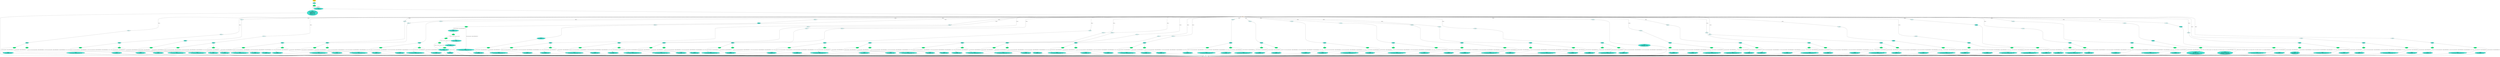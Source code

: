 strict digraph "" {
	node [label="\N"];
	"3311:IF"	 [ast="<pyverilog.vparser.ast.IfStatement object at 0x7f0932325f50>",
		fillcolor=springgreen,
		label="3311:IF",
		statements="[]",
		style=filled,
		typ=IfStatement];
	"3316:IF"	 [ast="<pyverilog.vparser.ast.IfStatement object at 0x7f0932325f90>",
		fillcolor=springgreen,
		label="3316:IF",
		statements="[]",
		style=filled,
		typ=IfStatement];
	"3311:IF" -> "3316:IF"	 [cond="['count_rx']",
		label="!((count_rx == 2'd1))",
		lineno=3311];
	"3312:BL"	 [ast="<pyverilog.vparser.ast.Block object at 0x7f093232d610>",
		fillcolor=turquoise,
		label="3312:BL
count_rx <= count_tx + 2'd1;",
		statements="[<pyverilog.vparser.ast.NonblockingSubstitution object at 0x7f093232d650>]",
		style=filled,
		typ=Block];
	"3311:IF" -> "3312:BL"	 [cond="['count_rx']",
		label="(count_rx == 2'd1)",
		lineno=3311];
	"2587:IF"	 [ast="<pyverilog.vparser.ast.IfStatement object at 0x7f0932390510>",
		fillcolor=springgreen,
		label="2587:IF",
		statements="[]",
		style=filled,
		typ=IfStatement];
	"2588:BL"	 [ast="<pyverilog.vparser.ast.Block object at 0x7f0932390a10>",
		fillcolor=turquoise,
		label="2588:BL
SDA_OUT_RX <= SDA;
BR_CLK_O_RX <= SCL;
count_receive_data <= count_receive_data + 12'd1;",
		statements="[<pyverilog.vparser.ast.NonblockingSubstitution object at 0x7f0932390a50>, <pyverilog.vparser.ast.NonblockingSubstitution object \
at 0x7f0932390b90>, <pyverilog.vparser.ast.NonblockingSubstitution object at 0x7f0932390cd0>]",
		style=filled,
		typ=Block];
	"2587:IF" -> "2588:BL"	 [cond="['fifo_rx_f_full', 'fifo_rx_f_empty', 'fifo_rx_f_full', 'fifo_rx_f_empty', 'DATA_CONFIG_REG']",
		label="(((fifo_rx_f_full == 1'b0) && (fifo_rx_f_empty == 1'b0) || (fifo_rx_f_full == 1'b0) && (fifo_rx_f_empty == 1'b1)) && (DATA_CONFIG_\
REG[1] == 1'b1))",
		lineno=2587];
	"2595:BL"	 [ast="<pyverilog.vparser.ast.Block object at 0x7f0932390550>",
		fillcolor=turquoise,
		label="2595:BL
SDA_OUT_RX <= SDA_OUT_RX;
BR_CLK_O_RX <= BR_CLK_O_RX;
count_receive_data <= count_receive_data;",
		statements="[<pyverilog.vparser.ast.NonblockingSubstitution object at 0x7f0932390590>, <pyverilog.vparser.ast.NonblockingSubstitution object \
at 0x7f0932390710>, <pyverilog.vparser.ast.NonblockingSubstitution object at 0x7f0932390850>]",
		style=filled,
		typ=Block];
	"2587:IF" -> "2595:BL"	 [cond="['fifo_rx_f_full', 'fifo_rx_f_empty', 'fifo_rx_f_full', 'fifo_rx_f_empty', 'DATA_CONFIG_REG']",
		label="!((((fifo_rx_f_full == 1'b0) && (fifo_rx_f_empty == 1'b0) || (fifo_rx_f_full == 1'b0) && (fifo_rx_f_empty == 1'b1)) && (DATA_CONFIG_\
REG[1] == 1'b1)))",
		lineno=2587];
	"2884:CA"	 [ast="<pyverilog.vparser.ast.Case object at 0x7f0932388350>",
		fillcolor=lightcyan,
		label="2884:CA",
		statements="[]",
		style=filled,
		typ=Case];
	"2885:BL"	 [ast="<pyverilog.vparser.ast.Block object at 0x7f09323883d0>",
		fillcolor=turquoise,
		label="2885:BL",
		statements="[]",
		style=filled,
		typ=Block];
	"2884:CA" -> "2885:BL"	 [cond="[]",
		lineno=None];
	"2887:IF"	 [ast="<pyverilog.vparser.ast.IfStatement object at 0x7f0932388410>",
		fillcolor=springgreen,
		label="2887:IF",
		statements="[]",
		style=filled,
		typ=IfStatement];
	"2892:BL"	 [ast="<pyverilog.vparser.ast.Block object at 0x7f0932388450>",
		fillcolor=turquoise,
		label="2892:BL
count_receive_data <= 12'd0;",
		statements="[<pyverilog.vparser.ast.NonblockingSubstitution object at 0x7f0932388490>]",
		style=filled,
		typ=Block];
	"2887:IF" -> "2892:BL"	 [cond="['count_receive_data', 'DATA_CONFIG_REG']",
		label="!((count_receive_data < DATA_CONFIG_REG[13:2]))",
		lineno=2887];
	"2888:BL"	 [ast="<pyverilog.vparser.ast.Block object at 0x7f0932388610>",
		fillcolor=turquoise,
		label="2888:BL
count_receive_data <= count_receive_data + 12'd1;",
		statements="[<pyverilog.vparser.ast.NonblockingSubstitution object at 0x7f0932388650>]",
		style=filled,
		typ=Block];
	"2887:IF" -> "2888:BL"	 [cond="['count_receive_data', 'DATA_CONFIG_REG']",
		label="(count_receive_data < DATA_CONFIG_REG[13:2])",
		lineno=2887];
	"2788:BL"	 [ast="<pyverilog.vparser.ast.Block object at 0x7f09323897d0>",
		fillcolor=turquoise,
		label="2788:BL
count_receive_data <= count_receive_data + 12'd1;",
		statements="[<pyverilog.vparser.ast.NonblockingSubstitution object at 0x7f0932389590>]",
		style=filled,
		typ=Block];
	"Leaf_2561:AL"	 [def_var="['SDA_OUT_RX', 'fifo_rx_data_in', 'state_rx', 'BR_CLK_O_RX', 'fifo_rx_wr_en', 'count_receive_data', 'count_rx']",
		label="Leaf_2561:AL"];
	"2788:BL" -> "Leaf_2561:AL"	 [cond="[]",
		lineno=None];
	"2955:CA"	 [ast="<pyverilog.vparser.ast.Case object at 0x7f0932389810>",
		fillcolor=lightcyan,
		label="2955:CA",
		statements="[]",
		style=filled,
		typ=Case];
	"2956:BL"	 [ast="<pyverilog.vparser.ast.Block object at 0x7f0932389890>",
		fillcolor=turquoise,
		label="2956:BL",
		statements="[]",
		style=filled,
		typ=Block];
	"2955:CA" -> "2956:BL"	 [cond="[]",
		lineno=None];
	"3214:BL"	 [ast="<pyverilog.vparser.ast.Block object at 0x7f093238ac50>",
		fillcolor=turquoise,
		label="3214:BL
fifo_rx_data_in[28] <= SDA;",
		statements="[<pyverilog.vparser.ast.NonblockingSubstitution object at 0x7f093238aa50>]",
		style=filled,
		typ=Block];
	"3214:BL" -> "Leaf_2561:AL"	 [cond="[]",
		lineno=None];
	"3039:BL"	 [ast="<pyverilog.vparser.ast.Block object at 0x7f093238af10>",
		fillcolor=turquoise,
		label="3039:BL
count_receive_data <= count_receive_data + 12'd1;",
		statements="[<pyverilog.vparser.ast.NonblockingSubstitution object at 0x7f093238acd0>]",
		style=filled,
		typ=Block];
	"3039:BL" -> "Leaf_2561:AL"	 [cond="[]",
		lineno=None];
	"2681:BL"	 [ast="<pyverilog.vparser.ast.Block object at 0x7f093238b210>",
		fillcolor=turquoise,
		label="2681:BL
count_receive_data <= count_receive_data + 12'd1;",
		statements="[<pyverilog.vparser.ast.NonblockingSubstitution object at 0x7f093238af90>]",
		style=filled,
		typ=Block];
	"2681:BL" -> "Leaf_2561:AL"	 [cond="[]",
		lineno=None];
	"2997:BL"	 [ast="<pyverilog.vparser.ast.Block object at 0x7f093238b290>",
		fillcolor=turquoise,
		label="2997:BL",
		statements="[]",
		style=filled,
		typ=Block];
	"3008:IF"	 [ast="<pyverilog.vparser.ast.IfStatement object at 0x7f093238b710>",
		fillcolor=springgreen,
		label="3008:IF",
		statements="[]",
		style=filled,
		typ=IfStatement];
	"2997:BL" -> "3008:IF"	 [cond="[]",
		lineno=None];
	"2999:IF"	 [ast="<pyverilog.vparser.ast.IfStatement object at 0x7f093238b2d0>",
		fillcolor=springgreen,
		label="2999:IF",
		statements="[]",
		style=filled,
		typ=IfStatement];
	"2997:BL" -> "2999:IF"	 [cond="[]",
		lineno=None];
	"2837:BL"	 [ast="<pyverilog.vparser.ast.Block object at 0x7f0932387890>",
		fillcolor=turquoise,
		label="2837:BL
fifo_rx_data_in[10] <= SDA;",
		statements="[<pyverilog.vparser.ast.NonblockingSubstitution object at 0x7f09323878d0>]",
		style=filled,
		typ=Block];
	"2837:BL" -> "Leaf_2561:AL"	 [cond="[]",
		lineno=None];
	"3038:IF"	 [ast="<pyverilog.vparser.ast.IfStatement object at 0x7f09323b9cd0>",
		fillcolor=springgreen,
		label="3038:IF",
		statements="[]",
		style=filled,
		typ=IfStatement];
	"3038:IF" -> "3039:BL"	 [cond="['count_receive_data', 'DATA_CONFIG_REG']",
		label="(count_receive_data < DATA_CONFIG_REG[13:2])",
		lineno=3038];
	"3043:BL"	 [ast="<pyverilog.vparser.ast.Block object at 0x7f09323b9d10>",
		fillcolor=turquoise,
		label="3043:BL
count_receive_data <= 12'd0;",
		statements="[<pyverilog.vparser.ast.NonblockingSubstitution object at 0x7f09323b9d50>]",
		style=filled,
		typ=Block];
	"3038:IF" -> "3043:BL"	 [cond="['count_receive_data', 'DATA_CONFIG_REG']",
		label="!((count_receive_data < DATA_CONFIG_REG[13:2]))",
		lineno=3038];
	"2797:BL"	 [ast="<pyverilog.vparser.ast.Block object at 0x7f093238d6d0>",
		fillcolor=turquoise,
		label="2797:BL
fifo_rx_data_in[8] <= SDA;",
		statements="[<pyverilog.vparser.ast.NonblockingSubstitution object at 0x7f093238d4d0>]",
		style=filled,
		typ=Block];
	"2797:BL" -> "Leaf_2561:AL"	 [cond="[]",
		lineno=None];
	"2763:BL"	 [ast="<pyverilog.vparser.ast.Block object at 0x7f093239aed0>",
		fillcolor=turquoise,
		label="2763:BL
fifo_rx_data_in[7] <= SDA;",
		statements="[<pyverilog.vparser.ast.NonblockingSubstitution object at 0x7f093239af10>]",
		style=filled,
		typ=Block];
	"2763:BL" -> "Leaf_2561:AL"	 [cond="[]",
		lineno=None];
	"2849:BL"	 [ast="<pyverilog.vparser.ast.Block object at 0x7f093238d990>",
		fillcolor=turquoise,
		label="2849:BL
count_receive_data <= count_receive_data + 12'd1;",
		statements="[<pyverilog.vparser.ast.NonblockingSubstitution object at 0x7f093238d750>]",
		style=filled,
		typ=Block];
	"2849:BL" -> "Leaf_2561:AL"	 [cond="[]",
		lineno=None];
	"2671:BL"	 [ast="<pyverilog.vparser.ast.Block object at 0x7f093238dc10>",
		fillcolor=turquoise,
		label="2671:BL
fifo_rx_data_in[2] <= SDA;",
		statements="[<pyverilog.vparser.ast.NonblockingSubstitution object at 0x7f093238da10>]",
		style=filled,
		typ=Block];
	"2671:BL" -> "Leaf_2561:AL"	 [cond="[]",
		lineno=None];
	"3183:IF"	 [ast="<pyverilog.vparser.ast.IfStatement object at 0x7f093238dc90>",
		fillcolor=springgreen,
		label="3183:IF",
		statements="[]",
		style=filled,
		typ=IfStatement];
	"3188:BL"	 [ast="<pyverilog.vparser.ast.Block object at 0x7f093238dcd0>",
		fillcolor=turquoise,
		label="3188:BL
count_receive_data <= 12'd0;",
		statements="[<pyverilog.vparser.ast.NonblockingSubstitution object at 0x7f093238dd10>]",
		style=filled,
		typ=Block];
	"3183:IF" -> "3188:BL"	 [cond="['count_receive_data', 'DATA_CONFIG_REG']",
		label="!((count_receive_data < DATA_CONFIG_REG[13:2]))",
		lineno=3183];
	"3184:BL"	 [ast="<pyverilog.vparser.ast.Block object at 0x7f093238ded0>",
		fillcolor=turquoise,
		label="3184:BL
count_receive_data <= count_receive_data + 12'd1;",
		statements="[<pyverilog.vparser.ast.NonblockingSubstitution object at 0x7f093238df10>]",
		style=filled,
		typ=Block];
	"3183:IF" -> "3184:BL"	 [cond="['count_receive_data', 'DATA_CONFIG_REG']",
		label="(count_receive_data < DATA_CONFIG_REG[13:2])",
		lineno=3183];
	"2941:CA"	 [ast="<pyverilog.vparser.ast.Case object at 0x7f09323a2c10>",
		fillcolor=lightcyan,
		label="2941:CA",
		statements="[]",
		style=filled,
		typ=Case];
	"2942:BL"	 [ast="<pyverilog.vparser.ast.Block object at 0x7f09323a2cd0>",
		fillcolor=turquoise,
		label="2942:BL",
		statements="[]",
		style=filled,
		typ=Block];
	"2941:CA" -> "2942:BL"	 [cond="[]",
		lineno=None];
	"2606:BL"	 [ast="<pyverilog.vparser.ast.Block object at 0x7f093238e610>",
		fillcolor=turquoise,
		label="2606:BL
count_receive_data <= count_receive_data + 12'd1;",
		statements="[<pyverilog.vparser.ast.NonblockingSubstitution object at 0x7f093238e3d0>]",
		style=filled,
		typ=Block];
	"2606:BL" -> "Leaf_2561:AL"	 [cond="[]",
		lineno=None];
	"2774:BL"	 [ast="<pyverilog.vparser.ast.Block object at 0x7f093238e8d0>",
		fillcolor=turquoise,
		label="2774:BL
count_receive_data <= count_receive_data + 12'd1;",
		statements="[<pyverilog.vparser.ast.NonblockingSubstitution object at 0x7f093238e690>]",
		style=filled,
		typ=Block];
	"2774:BL" -> "Leaf_2561:AL"	 [cond="[]",
		lineno=None];
	"3125:IF"	 [ast="<pyverilog.vparser.ast.IfStatement object at 0x7f093238e950>",
		fillcolor=springgreen,
		label="3125:IF",
		statements="[]",
		style=filled,
		typ=IfStatement];
	"3126:BL"	 [ast="<pyverilog.vparser.ast.Block object at 0x7f093238eb90>",
		fillcolor=turquoise,
		label="3126:BL
count_receive_data <= count_receive_data + 12'd1;",
		statements="[<pyverilog.vparser.ast.NonblockingSubstitution object at 0x7f093238ebd0>]",
		style=filled,
		typ=Block];
	"3125:IF" -> "3126:BL"	 [cond="['count_receive_data', 'DATA_CONFIG_REG']",
		label="(count_receive_data < DATA_CONFIG_REG[13:2])",
		lineno=3125];
	"3130:BL"	 [ast="<pyverilog.vparser.ast.Block object at 0x7f093238e990>",
		fillcolor=turquoise,
		label="3130:BL
count_receive_data <= 12'd0;",
		statements="[<pyverilog.vparser.ast.NonblockingSubstitution object at 0x7f093238e9d0>]",
		style=filled,
		typ=Block];
	"3125:IF" -> "3130:BL"	 [cond="['count_receive_data', 'DATA_CONFIG_REG']",
		label="!((count_receive_data < DATA_CONFIG_REG[13:2]))",
		lineno=3125];
	"3057:IF"	 [ast="<pyverilog.vparser.ast.IfStatement object at 0x7f093238f090>",
		fillcolor=springgreen,
		label="3057:IF",
		statements="[]",
		style=filled,
		typ=IfStatement];
	"3058:BL"	 [ast="<pyverilog.vparser.ast.Block object at 0x7f093238f2d0>",
		fillcolor=turquoise,
		label="3058:BL
count_receive_data <= count_receive_data + 12'd1;",
		statements="[<pyverilog.vparser.ast.NonblockingSubstitution object at 0x7f093238f310>]",
		style=filled,
		typ=Block];
	"3057:IF" -> "3058:BL"	 [cond="['count_receive_data', 'DATA_CONFIG_REG']",
		label="(count_receive_data < DATA_CONFIG_REG[13:2])",
		lineno=3057];
	"3062:BL"	 [ast="<pyverilog.vparser.ast.Block object at 0x7f093238f0d0>",
		fillcolor=turquoise,
		label="3062:BL
count_receive_data <= 12'd0;",
		statements="[<pyverilog.vparser.ast.NonblockingSubstitution object at 0x7f093238f110>]",
		style=filled,
		typ=Block];
	"3057:IF" -> "3062:BL"	 [cond="['count_receive_data', 'DATA_CONFIG_REG']",
		label="!((count_receive_data < DATA_CONFIG_REG[13:2]))",
		lineno=3057];
	"3285:BL"	 [ast="<pyverilog.vparser.ast.Block object at 0x7f093238fbd0>",
		fillcolor=turquoise,
		label="3285:BL
count_receive_data <= count_receive_data + 12'd1;",
		statements="[<pyverilog.vparser.ast.NonblockingSubstitution object at 0x7f093238f990>]",
		style=filled,
		typ=Block];
	"3285:BL" -> "Leaf_2561:AL"	 [cond="[]",
		lineno=None];
	"3275:IF"	 [ast="<pyverilog.vparser.ast.IfStatement object at 0x7f093231ccd0>",
		fillcolor=springgreen,
		label="3275:IF",
		statements="[]",
		style=filled,
		typ=IfStatement];
	"3276:BL"	 [ast="<pyverilog.vparser.ast.Block object at 0x7f093231cd10>",
		fillcolor=turquoise,
		label="3276:BL
fifo_rx_data_in[31] <= SDA;",
		statements="[<pyverilog.vparser.ast.NonblockingSubstitution object at 0x7f093231cd50>]",
		style=filled,
		typ=Block];
	"3275:IF" -> "3276:BL"	 [cond="['SCL', 'count_receive_data', 'DATA_CONFIG_REG', 'count_receive_data', 'DATA_CONFIG_REG', 'DATA_CONFIG_REG']",
		label="((SCL == 1'b1) && (count_receive_data >= DATA_CONFIG_REG[13:2] / 12'd4) && (count_receive_data < DATA_CONFIG_REG[13:2] - DATA_CONFIG_\
REG[13:2] / 12'd4 - 12'd1))",
		lineno=3275];
	"2581:CS"	 [ast="<pyverilog.vparser.ast.CaseStatement object at 0x7f0932390390>",
		fillcolor=linen,
		label="2581:CS",
		statements="[]",
		style=filled,
		typ=CaseStatement];
	"2581:CS" -> "2884:CA"	 [cond="['state_rx']",
		label=state_rx,
		lineno=2581];
	"2581:CS" -> "2955:CA"	 [cond="['state_rx']",
		label=state_rx,
		lineno=2581];
	"2581:CS" -> "2941:CA"	 [cond="['state_rx']",
		label=state_rx,
		lineno=2581];
	"3241:CA"	 [ast="<pyverilog.vparser.ast.Case object at 0x7f0932314190>",
		fillcolor=lightcyan,
		label="3241:CA",
		statements="[]",
		style=filled,
		typ=Case];
	"2581:CS" -> "3241:CA"	 [cond="['state_rx']",
		label=state_rx,
		lineno=2581];
	"2823:CA"	 [ast="<pyverilog.vparser.ast.Case object at 0x7f093239e110>",
		fillcolor=lightcyan,
		label="2823:CA",
		statements="[]",
		style=filled,
		typ=Case];
	"2581:CS" -> "2823:CA"	 [cond="['state_rx']",
		label=state_rx,
		lineno=2581];
	"2639:CA"	 [ast="<pyverilog.vparser.ast.Case object at 0x7f0932393890>",
		fillcolor=lightcyan,
		label="2639:CA",
		statements="[]",
		style=filled,
		typ=Case];
	"2581:CS" -> "2639:CA"	 [cond="['state_rx']",
		label=state_rx,
		lineno=2581];
	"2715:CA"	 [ast="<pyverilog.vparser.ast.Case object at 0x7f0932398090>",
		fillcolor=lightcyan,
		label="2715:CA",
		statements="[]",
		style=filled,
		typ=Case];
	"2581:CS" -> "2715:CA"	 [cond="['state_rx']",
		label=state_rx,
		lineno=2581];
	"3295:CA"	 [ast="<pyverilog.vparser.ast.Case object at 0x7f0932325dd0>",
		fillcolor=lightcyan,
		label="3295:CA",
		statements="[]",
		style=filled,
		typ=Case];
	"2581:CS" -> "3295:CA"	 [cond="['state_rx']",
		label=state_rx,
		lineno=2581];
	"3332:CA"	 [ast="<pyverilog.vparser.ast.Case object at 0x7f09323362d0>",
		fillcolor=lightcyan,
		label="3332:CA",
		statements="[]",
		style=filled,
		typ=Case];
	"2581:CS" -> "3332:CA"	 [cond="['state_rx']",
		label=state_rx,
		lineno=2581];
	"3262:CA"	 [ast="<pyverilog.vparser.ast.Case object at 0x7f093231c4d0>",
		fillcolor=lightcyan,
		label="3262:CA",
		statements="[]",
		style=filled,
		typ=Case];
	"2581:CS" -> "3262:CA"	 [cond="['state_rx']",
		label=state_rx,
		lineno=2581];
	"2902:CA"	 [ast="<pyverilog.vparser.ast.Case object at 0x7f09323a0590>",
		fillcolor=lightcyan,
		label="2902:CA",
		statements="[]",
		style=filled,
		typ=Case];
	"2581:CS" -> "2902:CA"	 [cond="['state_rx']",
		label=state_rx,
		lineno=2581];
	"3140:CA"	 [ast="<pyverilog.vparser.ast.Case object at 0x7f093236b450>",
		fillcolor=lightcyan,
		label="3140:CA",
		statements="[]",
		style=filled,
		typ=Case];
	"2581:CS" -> "3140:CA"	 [cond="['state_rx']",
		label=state_rx,
		lineno=2581];
	"2657:CA"	 [ast="<pyverilog.vparser.ast.Case object at 0x7f0932394bd0>",
		fillcolor=lightcyan,
		label="2657:CA",
		statements="[]",
		style=filled,
		typ=Case];
	"2581:CS" -> "2657:CA"	 [cond="['state_rx']",
		label=state_rx,
		lineno=2581];
	"2783:CA"	 [ast="<pyverilog.vparser.ast.Case object at 0x7f093239bf90>",
		fillcolor=lightcyan,
		label="2783:CA",
		statements="[]",
		style=filled,
		typ=Case];
	"2581:CS" -> "2783:CA"	 [cond="['state_rx']",
		label=state_rx,
		lineno=2581];
	"2621:CA"	 [ast="<pyverilog.vparser.ast.Case object at 0x7f0932392750>",
		fillcolor=lightcyan,
		label="2621:CA",
		statements="[]",
		style=filled,
		typ=Case];
	"2581:CS" -> "2621:CA"	 [cond="['state_rx']",
		label=state_rx,
		lineno=2581];
	"2695:CA"	 [ast="<pyverilog.vparser.ast.Case object at 0x7f0932396d10>",
		fillcolor=lightcyan,
		label="2695:CA",
		statements="[]",
		style=filled,
		typ=Case];
	"2581:CS" -> "2695:CA"	 [cond="['state_rx']",
		label=state_rx,
		lineno=2581];
	"2677:CA"	 [ast="<pyverilog.vparser.ast.Case object at 0x7f0932395c90>",
		fillcolor=lightcyan,
		label="2677:CA",
		statements="[]",
		style=filled,
		typ=Case];
	"2581:CS" -> "2677:CA"	 [cond="['state_rx']",
		label=state_rx,
		lineno=2581];
	"3054:CA"	 [ast="<pyverilog.vparser.ast.Case object at 0x7f0932342c90>",
		fillcolor=lightcyan,
		label="3054:CA",
		statements="[]",
		style=filled,
		typ=Case];
	"2581:CS" -> "3054:CA"	 [cond="['state_rx']",
		label=state_rx,
		lineno=2581];
	"3034:CA"	 [ast="<pyverilog.vparser.ast.Case object at 0x7f09323b9c10>",
		fillcolor=lightcyan,
		label="3034:CA",
		statements="[]",
		style=filled,
		typ=Case];
	"2581:CS" -> "3034:CA"	 [cond="['state_rx']",
		label=state_rx,
		lineno=2581];
	"3199:CA"	 [ast="<pyverilog.vparser.ast.Case object at 0x7f093237bd50>",
		fillcolor=lightcyan,
		label="3199:CA",
		statements="[]",
		style=filled,
		typ=Case];
	"2581:CS" -> "3199:CA"	 [cond="['state_rx']",
		label=state_rx,
		lineno=2581];
	"3121:CA"	 [ast="<pyverilog.vparser.ast.Case object at 0x7f0932363810>",
		fillcolor=lightcyan,
		label="3121:CA",
		statements="[]",
		style=filled,
		typ=Case];
	"2581:CS" -> "3121:CA"	 [cond="['state_rx']",
		label=state_rx,
		lineno=2581];
	"2749:CA"	 [ast="<pyverilog.vparser.ast.Case object at 0x7f093239a690>",
		fillcolor=lightcyan,
		label="2749:CA",
		statements="[]",
		style=filled,
		typ=Case];
	"2581:CS" -> "2749:CA"	 [cond="['state_rx']",
		label=state_rx,
		lineno=2581];
	"2732:CA"	 [ast="<pyverilog.vparser.ast.Case object at 0x7f0932399350>",
		fillcolor=lightcyan,
		label="2732:CA",
		statements="[]",
		style=filled,
		typ=Case];
	"2581:CS" -> "2732:CA"	 [cond="['state_rx']",
		label=state_rx,
		lineno=2581];
	"3090:CA"	 [ast="<pyverilog.vparser.ast.Case object at 0x7f0932352c10>",
		fillcolor=lightcyan,
		label="3090:CA",
		statements="[]",
		style=filled,
		typ=Case];
	"2581:CS" -> "3090:CA"	 [cond="['state_rx']",
		label=state_rx,
		lineno=2581];
	"3014:CA"	 [ast="<pyverilog.vparser.ast.Case object at 0x7f09323b18d0>",
		fillcolor=lightcyan,
		label="3014:CA",
		statements="[]",
		style=filled,
		typ=Case];
	"2581:CS" -> "3014:CA"	 [cond="['state_rx']",
		label=state_rx,
		lineno=2581];
	"2976:CA"	 [ast="<pyverilog.vparser.ast.Case object at 0x7f09323a94d0>",
		fillcolor=lightcyan,
		label="2976:CA",
		statements="[]",
		style=filled,
		typ=Case];
	"2581:CS" -> "2976:CA"	 [cond="['state_rx']",
		label=state_rx,
		lineno=2581];
	"3344:CA"	 [ast="<pyverilog.vparser.ast.Case object at 0x7f0932336c50>",
		fillcolor=lightcyan,
		label="3344:CA",
		statements="[]",
		style=filled,
		typ=Case];
	"2581:CS" -> "3344:CA"	 [cond="['state_rx']",
		label=state_rx,
		lineno=2581];
	"3220:CA"	 [ast="<pyverilog.vparser.ast.Case object at 0x7f0932304e10>",
		fillcolor=lightcyan,
		label="3220:CA",
		statements="[]",
		style=filled,
		typ=Case];
	"2581:CS" -> "3220:CA"	 [cond="['state_rx']",
		label=state_rx,
		lineno=2581];
	"2863:CA"	 [ast="<pyverilog.vparser.ast.Case object at 0x7f093239f250>",
		fillcolor=lightcyan,
		label="2863:CA",
		statements="[]",
		style=filled,
		typ=Case];
	"2581:CS" -> "2863:CA"	 [cond="['state_rx']",
		label=state_rx,
		lineno=2581];
	"3072:CA"	 [ast="<pyverilog.vparser.ast.Case object at 0x7f093234a8d0>",
		fillcolor=lightcyan,
		label="3072:CA",
		statements="[]",
		style=filled,
		typ=Case];
	"2581:CS" -> "3072:CA"	 [cond="['state_rx']",
		label=state_rx,
		lineno=2581];
	"2921:CA"	 [ast="<pyverilog.vparser.ast.Case object at 0x7f09323a18d0>",
		fillcolor=lightcyan,
		label="2921:CA",
		statements="[]",
		style=filled,
		typ=Case];
	"2581:CS" -> "2921:CA"	 [cond="['state_rx']",
		label=state_rx,
		lineno=2581];
	"3108:CA"	 [ast="<pyverilog.vparser.ast.Case object at 0x7f093235bf50>",
		fillcolor=lightcyan,
		label="3108:CA",
		statements="[]",
		style=filled,
		typ=Case];
	"2581:CS" -> "3108:CA"	 [cond="['state_rx']",
		label=state_rx,
		lineno=2581];
	"2996:CA"	 [ast="<pyverilog.vparser.ast.Case object at 0x7f09323b1810>",
		fillcolor=lightcyan,
		label="2996:CA",
		statements="[]",
		style=filled,
		typ=Case];
	"2581:CS" -> "2996:CA"	 [cond="['state_rx']",
		label=state_rx,
		lineno=2581];
	"3281:CA"	 [ast="<pyverilog.vparser.ast.Case object at 0x7f0932325810>",
		fillcolor=lightcyan,
		label="3281:CA",
		statements="[]",
		style=filled,
		typ=Case];
	"2581:CS" -> "3281:CA"	 [cond="['state_rx']",
		label=state_rx,
		lineno=2581];
	"3179:CA"	 [ast="<pyverilog.vparser.ast.Case object at 0x7f093237b150>",
		fillcolor=lightcyan,
		label="3179:CA",
		statements="[]",
		style=filled,
		typ=Case];
	"2581:CS" -> "3179:CA"	 [cond="['state_rx']",
		label=state_rx,
		lineno=2581];
	"2803:CA"	 [ast="<pyverilog.vparser.ast.Case object at 0x7f093239cd90>",
		fillcolor=lightcyan,
		label="2803:CA",
		statements="[]",
		style=filled,
		typ=Case];
	"2581:CS" -> "2803:CA"	 [cond="['state_rx']",
		label=state_rx,
		lineno=2581];
	"2582:CA"	 [ast="<pyverilog.vparser.ast.Case object at 0x7f0932390450>",
		fillcolor=lightcyan,
		label="2582:CA",
		statements="[]",
		style=filled,
		typ=Case];
	"2581:CS" -> "2582:CA"	 [cond="['state_rx']",
		label=state_rx,
		lineno=2581];
	"2770:CA"	 [ast="<pyverilog.vparser.ast.Case object at 0x7f093239b9d0>",
		fillcolor=lightcyan,
		label="2770:CA",
		statements="[]",
		style=filled,
		typ=Case];
	"2581:CS" -> "2770:CA"	 [cond="['state_rx']",
		label=state_rx,
		lineno=2581];
	"2602:CA"	 [ast="<pyverilog.vparser.ast.Case object at 0x7f0932391610>",
		fillcolor=lightcyan,
		label="2602:CA",
		statements="[]",
		style=filled,
		typ=Case];
	"2581:CS" -> "2602:CA"	 [cond="['state_rx']",
		label=state_rx,
		lineno=2581];
	"2844:CA"	 [ast="<pyverilog.vparser.ast.Case object at 0x7f093239e1d0>",
		fillcolor=lightcyan,
		label="2844:CA",
		statements="[]",
		style=filled,
		typ=Case];
	"2581:CS" -> "2844:CA"	 [cond="['state_rx']",
		label=state_rx,
		lineno=2581];
	"3159:CA"	 [ast="<pyverilog.vparser.ast.Case object at 0x7f093236bdd0>",
		fillcolor=lightcyan,
		label="3159:CA",
		statements="[]",
		style=filled,
		typ=Case];
	"2581:CS" -> "3159:CA"	 [cond="['state_rx']",
		label=state_rx,
		lineno=2581];
	"2792:BL"	 [ast="<pyverilog.vparser.ast.Block object at 0x7f093239c0d0>",
		fillcolor=turquoise,
		label="2792:BL
count_receive_data <= 12'd0;",
		statements="[<pyverilog.vparser.ast.NonblockingSubstitution object at 0x7f093239c110>]",
		style=filled,
		typ=Block];
	"2792:BL" -> "Leaf_2561:AL"	 [cond="[]",
		lineno=None];
	"2652:BL"	 [ast="<pyverilog.vparser.ast.Block object at 0x7f0932394110>",
		fillcolor=turquoise,
		label="2652:BL
fifo_rx_data_in[1] <= SDA;",
		statements="[<pyverilog.vparser.ast.NonblockingSubstitution object at 0x7f0932394150>]",
		style=filled,
		typ=Block];
	"2652:BL" -> "Leaf_2561:AL"	 [cond="[]",
		lineno=None];
	"2808:BL"	 [ast="<pyverilog.vparser.ast.Block object at 0x7f093239d110>",
		fillcolor=turquoise,
		label="2808:BL
count_receive_data <= count_receive_data + 12'd1;",
		statements="[<pyverilog.vparser.ast.NonblockingSubstitution object at 0x7f093239d150>]",
		style=filled,
		typ=Block];
	"2808:BL" -> "Leaf_2561:AL"	 [cond="[]",
		lineno=None];
	"3289:BL"	 [ast="<pyverilog.vparser.ast.Block object at 0x7f0932325950>",
		fillcolor=turquoise,
		label="3289:BL
count_receive_data <= 12'd0;",
		statements="[<pyverilog.vparser.ast.NonblockingSubstitution object at 0x7f0932325990>]",
		style=filled,
		typ=Block];
	"3289:BL" -> "Leaf_2561:AL"	 [cond="[]",
		lineno=None];
	"3144:BL"	 [ast="<pyverilog.vparser.ast.Block object at 0x7f093238fe90>",
		fillcolor=turquoise,
		label="3144:BL
count_receive_data <= count_receive_data + 12'd1;",
		statements="[<pyverilog.vparser.ast.NonblockingSubstitution object at 0x7f093238fed0>]",
		style=filled,
		typ=Block];
	"3144:BL" -> "Leaf_2561:AL"	 [cond="[]",
		lineno=None];
	"2796:IF"	 [ast="<pyverilog.vparser.ast.IfStatement object at 0x7f093239c510>",
		fillcolor=springgreen,
		label="2796:IF",
		statements="[]",
		style=filled,
		typ=IfStatement];
	"2796:IF" -> "2797:BL"	 [cond="['SCL', 'count_receive_data', 'DATA_CONFIG_REG', 'count_receive_data', 'DATA_CONFIG_REG', 'DATA_CONFIG_REG']",
		label="((SCL == 1'b1) && (count_receive_data >= DATA_CONFIG_REG[13:2] / 12'd4) && (count_receive_data < DATA_CONFIG_REG[13:2] - DATA_CONFIG_\
REG[13:2] / 12'd4 - 12'd1))",
		lineno=2796];
	"2661:BL"	 [ast="<pyverilog.vparser.ast.Block object at 0x7f0932394f10>",
		fillcolor=turquoise,
		label="2661:BL
count_receive_data <= count_receive_data + 12'd1;",
		statements="[<pyverilog.vparser.ast.NonblockingSubstitution object at 0x7f0932394f50>]",
		style=filled,
		typ=Block];
	"2661:BL" -> "Leaf_2561:AL"	 [cond="[]",
		lineno=None];
	"3242:BL"	 [ast="<pyverilog.vparser.ast.Block object at 0x7f0932314210>",
		fillcolor=turquoise,
		label="3242:BL",
		statements="[]",
		style=filled,
		typ=Block];
	"3241:CA" -> "3242:BL"	 [cond="[]",
		lineno=None];
	"2824:BL"	 [ast="<pyverilog.vparser.ast.Block object at 0x7f0932387110>",
		fillcolor=turquoise,
		label="2824:BL",
		statements="[]",
		style=filled,
		typ=Block];
	"2823:CA" -> "2824:BL"	 [cond="[]",
		lineno=None];
	"2640:BL"	 [ast="<pyverilog.vparser.ast.Block object at 0x7f0932393910>",
		fillcolor=turquoise,
		label="2640:BL",
		statements="[]",
		style=filled,
		typ=Block];
	"2639:CA" -> "2640:BL"	 [cond="[]",
		lineno=None];
	"3213:IF"	 [ast="<pyverilog.vparser.ast.IfStatement object at 0x7f0932304590>",
		fillcolor=springgreen,
		label="3213:IF",
		statements="[]",
		style=filled,
		typ=IfStatement];
	"3213:IF" -> "3214:BL"	 [cond="['SCL', 'count_receive_data', 'DATA_CONFIG_REG', 'count_receive_data', 'DATA_CONFIG_REG', 'DATA_CONFIG_REG']",
		label="((SCL == 1'b1) && (count_receive_data >= DATA_CONFIG_REG[13:2] / 12'd4) && (count_receive_data < DATA_CONFIG_REG[13:2] - DATA_CONFIG_\
REG[13:2] / 12'd4 - 12'd1))",
		lineno=3213];
	"3126:BL" -> "Leaf_2561:AL"	 [cond="[]",
		lineno=None];
	"2716:BL"	 [ast="<pyverilog.vparser.ast.Block object at 0x7f0932398110>",
		fillcolor=turquoise,
		label="2716:BL",
		statements="[]",
		style=filled,
		typ=Block];
	"2715:CA" -> "2716:BL"	 [cond="[]",
		lineno=None];
	"3296:BL"	 [ast="<pyverilog.vparser.ast.Block object at 0x7f0932325e50>",
		fillcolor=turquoise,
		label="3296:BL",
		statements="[]",
		style=filled,
		typ=Block];
	"3295:CA" -> "3296:BL"	 [cond="[]",
		lineno=None];
	"3098:BL"	 [ast="<pyverilog.vparser.ast.Block object at 0x7f0932352d10>",
		fillcolor=turquoise,
		label="3098:BL
count_receive_data <= 12'd0;",
		statements="[<pyverilog.vparser.ast.NonblockingSubstitution object at 0x7f0932352d50>]",
		style=filled,
		typ=Block];
	"3098:BL" -> "Leaf_2561:AL"	 [cond="[]",
		lineno=None];
	"3317:BL"	 [ast="<pyverilog.vparser.ast.Block object at 0x7f093232d310>",
		fillcolor=turquoise,
		label="3317:BL
count_rx <= count_rx + 2'd1;",
		statements="[<pyverilog.vparser.ast.NonblockingSubstitution object at 0x7f093232d350>]",
		style=filled,
		typ=Block];
	"3317:BL" -> "Leaf_2561:AL"	 [cond="[]",
		lineno=None];
	"2566:BL"	 [ast="<pyverilog.vparser.ast.Block object at 0x7f09322c0890>",
		fillcolor=turquoise,
		label="2566:BL
count_receive_data <= 12'd0;
state_rx <= IDLE;
SDA_OUT_RX <= 1'b0;
fifo_rx_wr_en <= 1'b0;
count_rx <= 2'd0;
BR_CLK_O_RX <= \
1'b0;",
		statements="[<pyverilog.vparser.ast.NonblockingSubstitution object at 0x7f09322c0090>, <pyverilog.vparser.ast.NonblockingSubstitution object \
at 0x7f09322c0210>, <pyverilog.vparser.ast.NonblockingSubstitution object at 0x7f09322c0350>, <pyverilog.vparser.ast.NonblockingSubstitution \
object at 0x7f09322c0490>, <pyverilog.vparser.ast.NonblockingSubstitution object at 0x7f09322c0610>, <pyverilog.vparser.ast.NonblockingSubstitution \
object at 0x7f09322c0750>]",
		style=filled,
		typ=Block];
	"2566:BL" -> "Leaf_2561:AL"	 [cond="[]",
		lineno=None];
	"2836:IF"	 [ast="<pyverilog.vparser.ast.IfStatement object at 0x7f0932387850>",
		fillcolor=springgreen,
		label="2836:IF",
		statements="[]",
		style=filled,
		typ=IfStatement];
	"2824:BL" -> "2836:IF"	 [cond="[]",
		lineno=None];
	"2827:IF"	 [ast="<pyverilog.vparser.ast.IfStatement object at 0x7f0932387150>",
		fillcolor=springgreen,
		label="2827:IF",
		statements="[]",
		style=filled,
		typ=IfStatement];
	"2824:BL" -> "2827:IF"	 [cond="[]",
		lineno=None];
	"2726:IF"	 [ast="<pyverilog.vparser.ast.IfStatement object at 0x7f0932398890>",
		fillcolor=springgreen,
		label="2726:IF",
		statements="[]",
		style=filled,
		typ=IfStatement];
	"2727:BL"	 [ast="<pyverilog.vparser.ast.Block object at 0x7f09323988d0>",
		fillcolor=turquoise,
		label="2727:BL
fifo_rx_data_in[5] <= SDA;",
		statements="[<pyverilog.vparser.ast.NonblockingSubstitution object at 0x7f0932398910>]",
		style=filled,
		typ=Block];
	"2726:IF" -> "2727:BL"	 [cond="['SCL', 'count_receive_data', 'DATA_CONFIG_REG', 'count_receive_data', 'DATA_CONFIG_REG', 'DATA_CONFIG_REG']",
		label="((SCL == 1'b1) && (count_receive_data >= DATA_CONFIG_REG[13:2] / 12'd4) && (count_receive_data < DATA_CONFIG_REG[13:2] - DATA_CONFIG_\
REG[13:2] / 12'd4 - 12'd1))",
		lineno=2726];
	"3080:BL"	 [ast="<pyverilog.vparser.ast.Block object at 0x7f093234a9d0>",
		fillcolor=turquoise,
		label="3080:BL
count_receive_data <= 12'd0;",
		statements="[<pyverilog.vparser.ast.NonblockingSubstitution object at 0x7f093234aa10>]",
		style=filled,
		typ=Block];
	"3080:BL" -> "Leaf_2561:AL"	 [cond="[]",
		lineno=None];
	"2750:BL"	 [ast="<pyverilog.vparser.ast.Block object at 0x7f093239a710>",
		fillcolor=turquoise,
		label="2750:BL",
		statements="[]",
		style=filled,
		typ=Block];
	"2762:IF"	 [ast="<pyverilog.vparser.ast.IfStatement object at 0x7f093239ae90>",
		fillcolor=springgreen,
		label="2762:IF",
		statements="[]",
		style=filled,
		typ=IfStatement];
	"2750:BL" -> "2762:IF"	 [cond="[]",
		lineno=None];
	"2753:IF"	 [ast="<pyverilog.vparser.ast.IfStatement object at 0x7f093239a750>",
		fillcolor=springgreen,
		label="2753:IF",
		statements="[]",
		style=filled,
		typ=IfStatement];
	"2750:BL" -> "2753:IF"	 [cond="[]",
		lineno=None];
	"2911:BL"	 [ast="<pyverilog.vparser.ast.Block object at 0x7f09323a0690>",
		fillcolor=turquoise,
		label="2911:BL
count_receive_data <= 12'd0;",
		statements="[<pyverilog.vparser.ast.NonblockingSubstitution object at 0x7f09323a06d0>]",
		style=filled,
		typ=Block];
	"2911:BL" -> "Leaf_2561:AL"	 [cond="[]",
		lineno=None];
	"2629:BL"	 [ast="<pyverilog.vparser.ast.Block object at 0x7f093238f910>",
		fillcolor=turquoise,
		label="2629:BL
count_receive_data <= 12'd0;",
		statements="[<pyverilog.vparser.ast.NonblockingSubstitution object at 0x7f093238f790>]",
		style=filled,
		typ=Block];
	"2629:BL" -> "Leaf_2561:AL"	 [cond="[]",
		lineno=None];
	"3067:BL"	 [ast="<pyverilog.vparser.ast.Block object at 0x7f0932342d90>",
		fillcolor=turquoise,
		label="3067:BL
fifo_rx_data_in[21] <= SDA;",
		statements="[<pyverilog.vparser.ast.NonblockingSubstitution object at 0x7f0932342dd0>]",
		style=filled,
		typ=Block];
	"3067:BL" -> "Leaf_2561:AL"	 [cond="[]",
		lineno=None];
	"2985:BL"	 [ast="<pyverilog.vparser.ast.Block object at 0x7f09323a95d0>",
		fillcolor=turquoise,
		label="2985:BL
count_receive_data <= 12'd0;",
		statements="[<pyverilog.vparser.ast.NonblockingSubstitution object at 0x7f09323a9610>]",
		style=filled,
		typ=Block];
	"2985:BL" -> "Leaf_2561:AL"	 [cond="[]",
		lineno=None];
	"3333:BL"	 [ast="<pyverilog.vparser.ast.Block object at 0x7f0932336350>",
		fillcolor=turquoise,
		label="3333:BL
fifo_rx_wr_en <= 1'b0;",
		statements="[<pyverilog.vparser.ast.NonblockingSubstitution object at 0x7f0932336ad0>]",
		style=filled,
		typ=Block];
	"3332:CA" -> "3333:BL"	 [cond="[]",
		lineno=None];
	"2990:BL"	 [ast="<pyverilog.vparser.ast.Block object at 0x7f09323a9d10>",
		fillcolor=turquoise,
		label="2990:BL
fifo_rx_data_in[17] <= SDA;",
		statements="[<pyverilog.vparser.ast.NonblockingSubstitution object at 0x7f09323a9d50>]",
		style=filled,
		typ=Block];
	"2990:BL" -> "Leaf_2561:AL"	 [cond="[]",
		lineno=None];
	"2696:BL"	 [ast="<pyverilog.vparser.ast.Block object at 0x7f0932396d90>",
		fillcolor=turquoise,
		label="2696:BL",
		statements="[]",
		style=filled,
		typ=Block];
	"2708:IF"	 [ast="<pyverilog.vparser.ast.IfStatement object at 0x7f0932397550>",
		fillcolor=springgreen,
		label="2708:IF",
		statements="[]",
		style=filled,
		typ=IfStatement];
	"2696:BL" -> "2708:IF"	 [cond="[]",
		lineno=None];
	"2699:IF"	 [ast="<pyverilog.vparser.ast.IfStatement object at 0x7f0932396dd0>",
		fillcolor=springgreen,
		label="2699:IF",
		statements="[]",
		style=filled,
		typ=IfStatement];
	"2696:BL" -> "2699:IF"	 [cond="[]",
		lineno=None];
	"2658:BL"	 [ast="<pyverilog.vparser.ast.Block object at 0x7f0932394c50>",
		fillcolor=turquoise,
		label="2658:BL",
		statements="[]",
		style=filled,
		typ=Block];
	"2660:IF"	 [ast="<pyverilog.vparser.ast.IfStatement object at 0x7f0932394c90>",
		fillcolor=springgreen,
		label="2660:IF",
		statements="[]",
		style=filled,
		typ=IfStatement];
	"2658:BL" -> "2660:IF"	 [cond="[]",
		lineno=None];
	"2670:IF"	 [ast="<pyverilog.vparser.ast.IfStatement object at 0x7f0932395410>",
		fillcolor=springgreen,
		label="2670:IF",
		statements="[]",
		style=filled,
		typ=IfStatement];
	"2658:BL" -> "2670:IF"	 [cond="[]",
		lineno=None];
	"2717:IF"	 [ast="<pyverilog.vparser.ast.IfStatement object at 0x7f0932398150>",
		fillcolor=springgreen,
		label="2717:IF",
		statements="[]",
		style=filled,
		typ=IfStatement];
	"2718:BL"	 [ast="<pyverilog.vparser.ast.Block object at 0x7f09323983d0>",
		fillcolor=turquoise,
		label="2718:BL
count_receive_data <= count_receive_data + 12'd1;",
		statements="[<pyverilog.vparser.ast.NonblockingSubstitution object at 0x7f0932398410>]",
		style=filled,
		typ=Block];
	"2717:IF" -> "2718:BL"	 [cond="['count_receive_data', 'DATA_CONFIG_REG']",
		label="(count_receive_data < DATA_CONFIG_REG[13:2])",
		lineno=2717];
	"2722:BL"	 [ast="<pyverilog.vparser.ast.Block object at 0x7f0932398190>",
		fillcolor=turquoise,
		label="2722:BL
count_receive_data <= 12'd0;",
		statements="[<pyverilog.vparser.ast.NonblockingSubstitution object at 0x7f09323981d0>]",
		style=filled,
		typ=Block];
	"2717:IF" -> "2722:BL"	 [cond="['count_receive_data', 'DATA_CONFIG_REG']",
		label="!((count_receive_data < DATA_CONFIG_REG[13:2]))",
		lineno=2717];
	"3263:BL"	 [ast="<pyverilog.vparser.ast.Block object at 0x7f093231c550>",
		fillcolor=turquoise,
		label="3263:BL",
		statements="[]",
		style=filled,
		typ=Block];
	"3262:CA" -> "3263:BL"	 [cond="[]",
		lineno=None];
	"3271:BL"	 [ast="<pyverilog.vparser.ast.Block object at 0x7f093231c5d0>",
		fillcolor=turquoise,
		label="3271:BL
count_receive_data <= 12'd0;",
		statements="[<pyverilog.vparser.ast.NonblockingSubstitution object at 0x7f093231c610>]",
		style=filled,
		typ=Block];
	"3271:BL" -> "Leaf_2561:AL"	 [cond="[]",
		lineno=None];
	"3004:BL"	 [ast="<pyverilog.vparser.ast.Block object at 0x7f093238b310>",
		fillcolor=turquoise,
		label="3004:BL
count_receive_data <= 12'd0;",
		statements="[<pyverilog.vparser.ast.NonblockingSubstitution object at 0x7f093238b350>]",
		style=filled,
		typ=Block];
	"3004:BL" -> "Leaf_2561:AL"	 [cond="[]",
		lineno=None];
	"3043:BL" -> "Leaf_2561:AL"	 [cond="[]",
		lineno=None];
	"3229:BL"	 [ast="<pyverilog.vparser.ast.Block object at 0x7f0932304f10>",
		fillcolor=turquoise,
		label="3229:BL
count_receive_data <= 12'd0;",
		statements="[<pyverilog.vparser.ast.NonblockingSubstitution object at 0x7f0932304f50>]",
		style=filled,
		typ=Block];
	"3229:BL" -> "Leaf_2561:AL"	 [cond="[]",
		lineno=None];
	"3085:BL"	 [ast="<pyverilog.vparser.ast.Block object at 0x7f0932352150>",
		fillcolor=turquoise,
		label="3085:BL
fifo_rx_data_in[22] <= SDA;",
		statements="[<pyverilog.vparser.ast.NonblockingSubstitution object at 0x7f0932352190>]",
		style=filled,
		typ=Block];
	"3085:BL" -> "Leaf_2561:AL"	 [cond="[]",
		lineno=None];
	"2903:BL"	 [ast="<pyverilog.vparser.ast.Block object at 0x7f09323a0610>",
		fillcolor=turquoise,
		label="2903:BL",
		statements="[]",
		style=filled,
		typ=Block];
	"2902:CA" -> "2903:BL"	 [cond="[]",
		lineno=None];
	"3141:BL"	 [ast="<pyverilog.vparser.ast.Block object at 0x7f093236b4d0>",
		fillcolor=turquoise,
		label="3141:BL",
		statements="[]",
		style=filled,
		typ=Block];
	"3140:CA" -> "3141:BL"	 [cond="[]",
		lineno=None];
	"2657:CA" -> "2658:BL"	 [cond="[]",
		lineno=None];
	"2832:BL"	 [ast="<pyverilog.vparser.ast.Block object at 0x7f09323871d0>",
		fillcolor=turquoise,
		label="2832:BL
count_receive_data <= 12'd0;",
		statements="[<pyverilog.vparser.ast.NonblockingSubstitution object at 0x7f0932387210>]",
		style=filled,
		typ=Block];
	"2832:BL" -> "Leaf_2561:AL"	 [cond="[]",
		lineno=None];
	"2680:IF"	 [ast="<pyverilog.vparser.ast.IfStatement object at 0x7f0932395d50>",
		fillcolor=springgreen,
		label="2680:IF",
		statements="[]",
		style=filled,
		typ=IfStatement];
	"2680:IF" -> "2681:BL"	 [cond="['count_receive_data', 'DATA_CONFIG_REG']",
		label="(count_receive_data < DATA_CONFIG_REG[13:2])",
		lineno=2680];
	"2685:BL"	 [ast="<pyverilog.vparser.ast.Block object at 0x7f0932395d90>",
		fillcolor=turquoise,
		label="2685:BL
count_receive_data <= 12'd0;",
		statements="[<pyverilog.vparser.ast.NonblockingSubstitution object at 0x7f0932395dd0>]",
		style=filled,
		typ=Block];
	"2680:IF" -> "2685:BL"	 [cond="['count_receive_data', 'DATA_CONFIG_REG']",
		label="!((count_receive_data < DATA_CONFIG_REG[13:2]))",
		lineno=2680];
	"3180:BL"	 [ast="<pyverilog.vparser.ast.Block object at 0x7f093237b1d0>",
		fillcolor=turquoise,
		label="3180:BL",
		statements="[]",
		style=filled,
		typ=Block];
	"3180:BL" -> "3183:IF"	 [cond="[]",
		lineno=None];
	"3192:IF"	 [ast="<pyverilog.vparser.ast.IfStatement object at 0x7f093237b210>",
		fillcolor=springgreen,
		label="3192:IF",
		statements="[]",
		style=filled,
		typ=IfStatement];
	"3180:BL" -> "3192:IF"	 [cond="[]",
		lineno=None];
	"2784:BL"	 [ast="<pyverilog.vparser.ast.Block object at 0x7f093239c050>",
		fillcolor=turquoise,
		label="2784:BL",
		statements="[]",
		style=filled,
		typ=Block];
	"2783:CA" -> "2784:BL"	 [cond="[]",
		lineno=None];
	"3307:BL"	 [ast="<pyverilog.vparser.ast.Block object at 0x7f093232d910>",
		fillcolor=turquoise,
		label="3307:BL
count_rx <= count_rx + 2'd1;",
		statements="[<pyverilog.vparser.ast.NonblockingSubstitution object at 0x7f093232d950>]",
		style=filled,
		typ=Block];
	"3307:BL" -> "Leaf_2561:AL"	 [cond="[]",
		lineno=None];
	"2980:IF"	 [ast="<pyverilog.vparser.ast.IfStatement object at 0x7f09323a9590>",
		fillcolor=springgreen,
		label="2980:IF",
		statements="[]",
		style=filled,
		typ=IfStatement];
	"2980:IF" -> "2985:BL"	 [cond="['count_receive_data', 'DATA_CONFIG_REG']",
		label="!((count_receive_data < DATA_CONFIG_REG[13:2]))",
		lineno=2980];
	"2981:BL"	 [ast="<pyverilog.vparser.ast.Block object at 0x7f09323a9810>",
		fillcolor=turquoise,
		label="2981:BL
count_receive_data <= count_receive_data + 12'd1;",
		statements="[<pyverilog.vparser.ast.NonblockingSubstitution object at 0x7f09323a9850>]",
		style=filled,
		typ=Block];
	"2980:IF" -> "2981:BL"	 [cond="['count_receive_data', 'DATA_CONFIG_REG']",
		label="(count_receive_data < DATA_CONFIG_REG[13:2])",
		lineno=2980];
	"3221:BL"	 [ast="<pyverilog.vparser.ast.Block object at 0x7f0932304e90>",
		fillcolor=turquoise,
		label="3221:BL",
		statements="[]",
		style=filled,
		typ=Block];
	"3233:IF"	 [ast="<pyverilog.vparser.ast.IfStatement object at 0x7f093230c650>",
		fillcolor=springgreen,
		label="3233:IF",
		statements="[]",
		style=filled,
		typ=IfStatement];
	"3221:BL" -> "3233:IF"	 [cond="[]",
		lineno=None];
	"3224:IF"	 [ast="<pyverilog.vparser.ast.IfStatement object at 0x7f0932304ed0>",
		fillcolor=springgreen,
		label="3224:IF",
		statements="[]",
		style=filled,
		typ=IfStatement];
	"3221:BL" -> "3224:IF"	 [cond="[]",
		lineno=None];
	"3306:IF"	 [ast="<pyverilog.vparser.ast.IfStatement object at 0x7f0932325f10>",
		fillcolor=springgreen,
		label="3306:IF",
		statements="[]",
		style=filled,
		typ=IfStatement];
	"3306:IF" -> "3311:IF"	 [cond="['count_rx']",
		label="!((count_rx == 2'd0))",
		lineno=3306];
	"3306:IF" -> "3307:BL"	 [cond="['count_rx']",
		label="(count_rx == 2'd0)",
		lineno=3306];
	"2622:BL"	 [ast="<pyverilog.vparser.ast.Block object at 0x7f09323927d0>",
		fillcolor=turquoise,
		label="2622:BL",
		statements="[]",
		style=filled,
		typ=Block];
	"2621:CA" -> "2622:BL"	 [cond="[]",
		lineno=None];
	"2925:IF"	 [ast="<pyverilog.vparser.ast.IfStatement object at 0x7f09323a1990>",
		fillcolor=springgreen,
		label="2925:IF",
		statements="[]",
		style=filled,
		typ=IfStatement];
	"2930:BL"	 [ast="<pyverilog.vparser.ast.Block object at 0x7f09323a19d0>",
		fillcolor=turquoise,
		label="2930:BL
count_receive_data <= 12'd0;",
		statements="[<pyverilog.vparser.ast.NonblockingSubstitution object at 0x7f09323a1a10>]",
		style=filled,
		typ=Block];
	"2925:IF" -> "2930:BL"	 [cond="['count_receive_data', 'DATA_CONFIG_REG']",
		label="!((count_receive_data < DATA_CONFIG_REG[13:2]))",
		lineno=2925];
	"2926:BL"	 [ast="<pyverilog.vparser.ast.Block object at 0x7f09323a1c10>",
		fillcolor=turquoise,
		label="2926:BL
count_receive_data <= count_receive_data + 12'd1;",
		statements="[<pyverilog.vparser.ast.NonblockingSubstitution object at 0x7f09323a1c50>]",
		style=filled,
		typ=Block];
	"2925:IF" -> "2926:BL"	 [cond="['count_receive_data', 'DATA_CONFIG_REG']",
		label="(count_receive_data < DATA_CONFIG_REG[13:2])",
		lineno=2925];
	"2695:CA" -> "2696:BL"	 [cond="[]",
		lineno=None];
	"3102:IF"	 [ast="<pyverilog.vparser.ast.IfStatement object at 0x7f093235b450>",
		fillcolor=springgreen,
		label="3102:IF",
		statements="[]",
		style=filled,
		typ=IfStatement];
	"3103:BL"	 [ast="<pyverilog.vparser.ast.Block object at 0x7f093235b490>",
		fillcolor=turquoise,
		label="3103:BL
fifo_rx_data_in[23] <= SDA;",
		statements="[<pyverilog.vparser.ast.NonblockingSubstitution object at 0x7f093235b4d0>]",
		style=filled,
		typ=Block];
	"3102:IF" -> "3103:BL"	 [cond="['SCL', 'count_receive_data', 'DATA_CONFIG_REG', 'count_receive_data', 'DATA_CONFIG_REG', 'DATA_CONFIG_REG']",
		label="((SCL == 1'b1) && (count_receive_data >= DATA_CONFIG_REG[13:2] / 12'd4) && (count_receive_data < DATA_CONFIG_REG[13:2] - DATA_CONFIG_\
REG[13:2] / 12'd4 - 12'd1))",
		lineno=3102];
	"2907:BL"	 [ast="<pyverilog.vparser.ast.Block object at 0x7f09323a08d0>",
		fillcolor=turquoise,
		label="2907:BL
count_receive_data <= count_receive_data + 12'd1;",
		statements="[<pyverilog.vparser.ast.NonblockingSubstitution object at 0x7f09323a0910>]",
		style=filled,
		typ=Block];
	"2907:BL" -> "Leaf_2561:AL"	 [cond="[]",
		lineno=None];
	"2678:BL"	 [ast="<pyverilog.vparser.ast.Block object at 0x7f0932395d10>",
		fillcolor=turquoise,
		label="2678:BL",
		statements="[]",
		style=filled,
		typ=Block];
	"2677:CA" -> "2678:BL"	 [cond="[]",
		lineno=None];
	"3254:IF"	 [ast="<pyverilog.vparser.ast.IfStatement object at 0x7f0932314990>",
		fillcolor=springgreen,
		label="3254:IF",
		statements="[]",
		style=filled,
		typ=IfStatement];
	"3242:BL" -> "3254:IF"	 [cond="[]",
		lineno=None];
	"3245:IF"	 [ast="<pyverilog.vparser.ast.IfStatement object at 0x7f0932314250>",
		fillcolor=springgreen,
		label="3245:IF",
		statements="[]",
		style=filled,
		typ=IfStatement];
	"3242:BL" -> "3245:IF"	 [cond="[]",
		lineno=None];
	"3188:BL" -> "Leaf_2561:AL"	 [cond="[]",
		lineno=None];
	"2733:BL"	 [ast="<pyverilog.vparser.ast.Block object at 0x7f09323993d0>",
		fillcolor=turquoise,
		label="2733:BL",
		statements="[]",
		style=filled,
		typ=Block];
	"2744:IF"	 [ast="<pyverilog.vparser.ast.IfStatement object at 0x7f0932399b50>",
		fillcolor=springgreen,
		label="2744:IF",
		statements="[]",
		style=filled,
		typ=IfStatement];
	"2733:BL" -> "2744:IF"	 [cond="[]",
		lineno=None];
	"2735:IF"	 [ast="<pyverilog.vparser.ast.IfStatement object at 0x7f0932399410>",
		fillcolor=springgreen,
		label="2735:IF",
		statements="[]",
		style=filled,
		typ=IfStatement];
	"2733:BL" -> "2735:IF"	 [cond="[]",
		lineno=None];
	"3055:BL"	 [ast="<pyverilog.vparser.ast.Block object at 0x7f0932342d10>",
		fillcolor=turquoise,
		label="3055:BL",
		statements="[]",
		style=filled,
		typ=Block];
	"3054:CA" -> "3055:BL"	 [cond="[]",
		lineno=None];
	"2964:BL"	 [ast="<pyverilog.vparser.ast.Block object at 0x7f0932389910>",
		fillcolor=turquoise,
		label="2964:BL
count_receive_data <= 12'd0;",
		statements="[<pyverilog.vparser.ast.NonblockingSubstitution object at 0x7f0932389950>]",
		style=filled,
		typ=Block];
	"2964:BL" -> "Leaf_2561:AL"	 [cond="[]",
		lineno=None];
	"2845:BL"	 [ast="<pyverilog.vparser.ast.Block object at 0x7f093239e250>",
		fillcolor=turquoise,
		label="2845:BL",
		statements="[]",
		style=filled,
		typ=Block];
	"2857:IF"	 [ast="<pyverilog.vparser.ast.IfStatement object at 0x7f093239e710>",
		fillcolor=springgreen,
		label="2857:IF",
		statements="[]",
		style=filled,
		typ=IfStatement];
	"2845:BL" -> "2857:IF"	 [cond="[]",
		lineno=None];
	"2848:IF"	 [ast="<pyverilog.vparser.ast.IfStatement object at 0x7f093239e290>",
		fillcolor=springgreen,
		label="2848:IF",
		statements="[]",
		style=filled,
		typ=IfStatement];
	"2845:BL" -> "2848:IF"	 [cond="[]",
		lineno=None];
	"3122:BL"	 [ast="<pyverilog.vparser.ast.Block object at 0x7f0932363890>",
		fillcolor=turquoise,
		label="3122:BL",
		statements="[]",
		style=filled,
		typ=Block];
	"3122:BL" -> "3125:IF"	 [cond="[]",
		lineno=None];
	"3134:IF"	 [ast="<pyverilog.vparser.ast.IfStatement object at 0x7f09323638d0>",
		fillcolor=springgreen,
		label="3134:IF",
		statements="[]",
		style=filled,
		typ=IfStatement];
	"3122:BL" -> "3134:IF"	 [cond="[]",
		lineno=None];
	"2685:BL" -> "Leaf_2561:AL"	 [cond="[]",
		lineno=None];
	"2969:BL"	 [ast="<pyverilog.vparser.ast.Block object at 0x7f0932389f90>",
		fillcolor=turquoise,
		label="2969:BL
fifo_rx_data_in[16] <= SDA;",
		statements="[<pyverilog.vparser.ast.NonblockingSubstitution object at 0x7f0932389fd0>]",
		style=filled,
		typ=Block];
	"2969:BL" -> "Leaf_2561:AL"	 [cond="[]",
		lineno=None];
	"3073:BL"	 [ast="<pyverilog.vparser.ast.Block object at 0x7f093234a950>",
		fillcolor=turquoise,
		label="3073:BL",
		statements="[]",
		style=filled,
		typ=Block];
	"3075:IF"	 [ast="<pyverilog.vparser.ast.IfStatement object at 0x7f093234a990>",
		fillcolor=springgreen,
		label="3075:IF",
		statements="[]",
		style=filled,
		typ=IfStatement];
	"3073:BL" -> "3075:IF"	 [cond="[]",
		lineno=None];
	"3084:IF"	 [ast="<pyverilog.vparser.ast.IfStatement object at 0x7f0932352110>",
		fillcolor=springgreen,
		label="3084:IF",
		statements="[]",
		style=filled,
		typ=IfStatement];
	"3073:BL" -> "3084:IF"	 [cond="[]",
		lineno=None];
	"2642:IF"	 [ast="<pyverilog.vparser.ast.IfStatement object at 0x7f0932393950>",
		fillcolor=springgreen,
		label="2642:IF",
		statements="[]",
		style=filled,
		typ=IfStatement];
	"2647:BL"	 [ast="<pyverilog.vparser.ast.Block object at 0x7f0932393990>",
		fillcolor=turquoise,
		label="2647:BL
count_receive_data <= 12'd0;",
		statements="[<pyverilog.vparser.ast.NonblockingSubstitution object at 0x7f09323939d0>]",
		style=filled,
		typ=Block];
	"2642:IF" -> "2647:BL"	 [cond="['count_receive_data', 'DATA_CONFIG_REG']",
		label="!((count_receive_data < DATA_CONFIG_REG[13:2]))",
		lineno=2642];
	"2643:BL"	 [ast="<pyverilog.vparser.ast.Block object at 0x7f0932393bd0>",
		fillcolor=turquoise,
		label="2643:BL
count_receive_data <= count_receive_data + 12'd1;",
		statements="[<pyverilog.vparser.ast.NonblockingSubstitution object at 0x7f0932393c10>]",
		style=filled,
		typ=Block];
	"2642:IF" -> "2643:BL"	 [cond="['count_receive_data', 'DATA_CONFIG_REG']",
		label="(count_receive_data < DATA_CONFIG_REG[13:2])",
		lineno=2642];
	"3255:BL"	 [ast="<pyverilog.vparser.ast.Block object at 0x7f09323149d0>",
		fillcolor=turquoise,
		label="3255:BL
fifo_rx_data_in[30] <= SDA;",
		statements="[<pyverilog.vparser.ast.NonblockingSubstitution object at 0x7f0932314a10>]",
		style=filled,
		typ=Block];
	"3254:IF" -> "3255:BL"	 [cond="['SCL', 'count_receive_data', 'DATA_CONFIG_REG', 'count_receive_data', 'DATA_CONFIG_REG', 'DATA_CONFIG_REG']",
		label="((SCL == 1'b1) && (count_receive_data >= DATA_CONFIG_REG[13:2] / 12'd4) && (count_receive_data < DATA_CONFIG_REG[13:2] - DATA_CONFIG_\
REG[13:2] / 12'd4 - 12'd1))",
		lineno=3254];
	"3035:BL"	 [ast="<pyverilog.vparser.ast.Block object at 0x7f09323b9c90>",
		fillcolor=turquoise,
		label="3035:BL",
		statements="[]",
		style=filled,
		typ=Block];
	"3034:CA" -> "3035:BL"	 [cond="[]",
		lineno=None];
	"3055:BL" -> "3057:IF"	 [cond="[]",
		lineno=None];
	"3066:IF"	 [ast="<pyverilog.vparser.ast.IfStatement object at 0x7f0932342d50>",
		fillcolor=springgreen,
		label="3066:IF",
		statements="[]",
		style=filled,
		typ=IfStatement];
	"3055:BL" -> "3066:IF"	 [cond="[]",
		lineno=None];
	"2915:IF"	 [ast="<pyverilog.vparser.ast.IfStatement object at 0x7f09323a0d90>",
		fillcolor=springgreen,
		label="2915:IF",
		statements="[]",
		style=filled,
		typ=IfStatement];
	"2903:BL" -> "2915:IF"	 [cond="[]",
		lineno=None];
	"2906:IF"	 [ast="<pyverilog.vparser.ast.IfStatement object at 0x7f09323a0650>",
		fillcolor=springgreen,
		label="2906:IF",
		statements="[]",
		style=filled,
		typ=IfStatement];
	"2903:BL" -> "2906:IF"	 [cond="[]",
		lineno=None];
	"2858:BL"	 [ast="<pyverilog.vparser.ast.Block object at 0x7f093239e750>",
		fillcolor=turquoise,
		label="2858:BL
fifo_rx_data_in[11] <= SDA;",
		statements="[<pyverilog.vparser.ast.NonblockingSubstitution object at 0x7f093239e790>]",
		style=filled,
		typ=Block];
	"2858:BL" -> "Leaf_2561:AL"	 [cond="[]",
		lineno=None];
	"2787:IF"	 [ast="<pyverilog.vparser.ast.IfStatement object at 0x7f093239c090>",
		fillcolor=springgreen,
		label="2787:IF",
		statements="[]",
		style=filled,
		typ=IfStatement];
	"2787:IF" -> "2788:BL"	 [cond="['count_receive_data', 'DATA_CONFIG_REG']",
		label="(count_receive_data < DATA_CONFIG_REG[13:2])",
		lineno=2787];
	"2787:IF" -> "2792:BL"	 [cond="['count_receive_data', 'DATA_CONFIG_REG']",
		label="!((count_receive_data < DATA_CONFIG_REG[13:2]))",
		lineno=2787];
	"3093:IF"	 [ast="<pyverilog.vparser.ast.IfStatement object at 0x7f0932352cd0>",
		fillcolor=springgreen,
		label="3093:IF",
		statements="[]",
		style=filled,
		typ=IfStatement];
	"3093:IF" -> "3098:BL"	 [cond="['count_receive_data', 'DATA_CONFIG_REG']",
		label="!((count_receive_data < DATA_CONFIG_REG[13:2]))",
		lineno=3093];
	"3094:BL"	 [ast="<pyverilog.vparser.ast.Block object at 0x7f0932352f50>",
		fillcolor=turquoise,
		label="3094:BL
count_receive_data <= count_receive_data + 12'd1;",
		statements="[<pyverilog.vparser.ast.NonblockingSubstitution object at 0x7f0932352f90>]",
		style=filled,
		typ=Block];
	"3093:IF" -> "3094:BL"	 [cond="['count_receive_data', 'DATA_CONFIG_REG']",
		label="(count_receive_data < DATA_CONFIG_REG[13:2])",
		lineno=3093];
	"2869:BL"	 [ast="<pyverilog.vparser.ast.Block object at 0x7f093239f590>",
		fillcolor=turquoise,
		label="2869:BL
count_receive_data <= count_receive_data + 12'd1;",
		statements="[<pyverilog.vparser.ast.NonblockingSubstitution object at 0x7f093239f5d0>]",
		style=filled,
		typ=Block];
	"2869:BL" -> "Leaf_2561:AL"	 [cond="[]",
		lineno=None];
	"2944:IF"	 [ast="<pyverilog.vparser.ast.IfStatement object at 0x7f09323a2d10>",
		fillcolor=springgreen,
		label="2944:IF",
		statements="[]",
		style=filled,
		typ=IfStatement];
	"2945:BL"	 [ast="<pyverilog.vparser.ast.Block object at 0x7f09323a2f90>",
		fillcolor=turquoise,
		label="2945:BL
count_receive_data <= count_receive_data + 12'd1;",
		statements="[<pyverilog.vparser.ast.NonblockingSubstitution object at 0x7f09323a2fd0>]",
		style=filled,
		typ=Block];
	"2944:IF" -> "2945:BL"	 [cond="['count_receive_data', 'DATA_CONFIG_REG']",
		label="(count_receive_data < DATA_CONFIG_REG[13:2])",
		lineno=2944];
	"2949:BL"	 [ast="<pyverilog.vparser.ast.Block object at 0x7f09323a2d50>",
		fillcolor=turquoise,
		label="2949:BL
count_receive_data <= 12'd0;",
		statements="[<pyverilog.vparser.ast.NonblockingSubstitution object at 0x7f09323a2d90>]",
		style=filled,
		typ=Block];
	"2944:IF" -> "2949:BL"	 [cond="['count_receive_data', 'DATA_CONFIG_REG']",
		label="!((count_receive_data < DATA_CONFIG_REG[13:2]))",
		lineno=2944];
	"3066:IF" -> "3067:BL"	 [cond="['SCL', 'count_receive_data', 'DATA_CONFIG_REG', 'count_receive_data', 'DATA_CONFIG_REG', 'DATA_CONFIG_REG']",
		label="((SCL == 1'b1) && (count_receive_data >= DATA_CONFIG_REG[13:2] / 12'd4) && (count_receive_data < DATA_CONFIG_REG[13:2] - DATA_CONFIG_\
REG[13:2] / 12'd4 - 12'd1))",
		lineno=3066];
	"2942:BL" -> "2944:IF"	 [cond="[]",
		lineno=None];
	"3267:BL"	 [ast="<pyverilog.vparser.ast.Block object at 0x7f093231c810>",
		fillcolor=turquoise,
		label="3267:BL
count_receive_data <= count_receive_data + 12'd1;",
		statements="[<pyverilog.vparser.ast.NonblockingSubstitution object at 0x7f093231c850>]",
		style=filled,
		typ=Block];
	"3267:BL" -> "Leaf_2561:AL"	 [cond="[]",
		lineno=None];
	"2885:BL" -> "2887:IF"	 [cond="[]",
		lineno=None];
	"2896:IF"	 [ast="<pyverilog.vparser.ast.IfStatement object at 0x7f0932388a90>",
		fillcolor=springgreen,
		label="2896:IF",
		statements="[]",
		style=filled,
		typ=IfStatement];
	"2885:BL" -> "2896:IF"	 [cond="[]",
		lineno=None];
	"3200:BL"	 [ast="<pyverilog.vparser.ast.Block object at 0x7f093237bdd0>",
		fillcolor=turquoise,
		label="3200:BL",
		statements="[]",
		style=filled,
		typ=Block];
	"3199:CA" -> "3200:BL"	 [cond="[]",
		lineno=None];
	"3121:CA" -> "3122:BL"	 [cond="[]",
		lineno=None];
	"2562:BL"	 [ast="<pyverilog.vparser.ast.Block object at 0x7f09322c08d0>",
		fillcolor=turquoise,
		label="2562:BL",
		statements="[]",
		style=filled,
		typ=Block];
	"2565:IF"	 [ast="<pyverilog.vparser.ast.IfStatement object at 0x7f09322c0910>",
		fillcolor=springgreen,
		label="2565:IF",
		statements="[]",
		style=filled,
		typ=IfStatement];
	"2562:BL" -> "2565:IF"	 [cond="[]",
		lineno=None];
	"2773:IF"	 [ast="<pyverilog.vparser.ast.IfStatement object at 0x7f093239bad0>",
		fillcolor=springgreen,
		label="2773:IF",
		statements="[]",
		style=filled,
		typ=IfStatement];
	"2773:IF" -> "2774:BL"	 [cond="['count_receive_data', 'DATA_CONFIG_REG']",
		label="(count_receive_data < DATA_CONFIG_REG[13:2])",
		lineno=2773];
	"2778:BL"	 [ast="<pyverilog.vparser.ast.Block object at 0x7f093239bb10>",
		fillcolor=turquoise,
		label="2778:BL
count_receive_data <= 12'd0;",
		statements="[<pyverilog.vparser.ast.NonblockingSubstitution object at 0x7f093239bb50>]",
		style=filled,
		typ=Block];
	"2773:IF" -> "2778:BL"	 [cond="['count_receive_data', 'DATA_CONFIG_REG']",
		label="!((count_receive_data < DATA_CONFIG_REG[13:2]))",
		lineno=2773];
	"3266:IF"	 [ast="<pyverilog.vparser.ast.IfStatement object at 0x7f093231c590>",
		fillcolor=springgreen,
		label="3266:IF",
		statements="[]",
		style=filled,
		typ=IfStatement];
	"3266:IF" -> "3271:BL"	 [cond="['count_receive_data', 'DATA_CONFIG_REG']",
		label="!((count_receive_data < DATA_CONFIG_REG[13:2]))",
		lineno=3266];
	"3266:IF" -> "3267:BL"	 [cond="['count_receive_data', 'DATA_CONFIG_REG']",
		label="(count_receive_data < DATA_CONFIG_REG[13:2])",
		lineno=3266];
	"2749:CA" -> "2750:BL"	 [cond="[]",
		lineno=None];
	"2640:BL" -> "2642:IF"	 [cond="[]",
		lineno=None];
	"2651:IF"	 [ast="<pyverilog.vparser.ast.IfStatement object at 0x7f09323940d0>",
		fillcolor=springgreen,
		label="2651:IF",
		statements="[]",
		style=filled,
		typ=IfStatement];
	"2640:BL" -> "2651:IF"	 [cond="[]",
		lineno=None];
	"3160:BL"	 [ast="<pyverilog.vparser.ast.Block object at 0x7f093236be50>",
		fillcolor=turquoise,
		label="3160:BL",
		statements="[]",
		style=filled,
		typ=Block];
	"3172:IF"	 [ast="<pyverilog.vparser.ast.IfStatement object at 0x7f0932373610>",
		fillcolor=springgreen,
		label="3172:IF",
		statements="[]",
		style=filled,
		typ=IfStatement];
	"3160:BL" -> "3172:IF"	 [cond="[]",
		lineno=None];
	"3163:IF"	 [ast="<pyverilog.vparser.ast.IfStatement object at 0x7f093236be90>",
		fillcolor=springgreen,
		label="3163:IF",
		statements="[]",
		style=filled,
		typ=IfStatement];
	"3160:BL" -> "3163:IF"	 [cond="[]",
		lineno=None];
	"3029:BL"	 [ast="<pyverilog.vparser.ast.Block object at 0x7f09323b9150>",
		fillcolor=turquoise,
		label="3029:BL
fifo_rx_data_in[19] <= SDA;",
		statements="[<pyverilog.vparser.ast.NonblockingSubstitution object at 0x7f09323b9190>]",
		style=filled,
		typ=Block];
	"3029:BL" -> "Leaf_2561:AL"	 [cond="[]",
		lineno=None];
	"2816:IF"	 [ast="<pyverilog.vparser.ast.IfStatement object at 0x7f093239d5d0>",
		fillcolor=springgreen,
		label="2816:IF",
		statements="[]",
		style=filled,
		typ=IfStatement];
	"2817:BL"	 [ast="<pyverilog.vparser.ast.Block object at 0x7f093239d610>",
		fillcolor=turquoise,
		label="2817:BL
fifo_rx_data_in[9] <= SDA;",
		statements="[<pyverilog.vparser.ast.NonblockingSubstitution object at 0x7f093239d650>]",
		style=filled,
		typ=Block];
	"2816:IF" -> "2817:BL"	 [cond="['SCL', 'count_receive_data', 'DATA_CONFIG_REG', 'count_receive_data', 'DATA_CONFIG_REG', 'DATA_CONFIG_REG']",
		label="((SCL == 1'b1) && (count_receive_data >= DATA_CONFIG_REG[13:2] / 12'd4) && (count_receive_data < DATA_CONFIG_REG[13:2] - DATA_CONFIG_\
REG[13:2] / 12'd4 - 12'd1))",
		lineno=2816];
	"3246:BL"	 [ast="<pyverilog.vparser.ast.Block object at 0x7f09323144d0>",
		fillcolor=turquoise,
		label="3246:BL
count_receive_data <= count_receive_data + 12'd1;",
		statements="[<pyverilog.vparser.ast.NonblockingSubstitution object at 0x7f0932314510>]",
		style=filled,
		typ=Block];
	"3245:IF" -> "3246:BL"	 [cond="['count_receive_data', 'DATA_CONFIG_REG']",
		label="(count_receive_data < DATA_CONFIG_REG[13:2])",
		lineno=3245];
	"3250:BL"	 [ast="<pyverilog.vparser.ast.Block object at 0x7f0932314290>",
		fillcolor=turquoise,
		label="3250:BL
count_receive_data <= 12'd0;",
		statements="[<pyverilog.vparser.ast.NonblockingSubstitution object at 0x7f09323142d0>]",
		style=filled,
		typ=Block];
	"3245:IF" -> "3250:BL"	 [cond="['count_receive_data', 'DATA_CONFIG_REG']",
		label="!((count_receive_data < DATA_CONFIG_REG[13:2]))",
		lineno=3245];
	"2709:BL"	 [ast="<pyverilog.vparser.ast.Block object at 0x7f0932397590>",
		fillcolor=turquoise,
		label="2709:BL
fifo_rx_data_in[4] <= SDA;",
		statements="[<pyverilog.vparser.ast.NonblockingSubstitution object at 0x7f09323975d0>]",
		style=filled,
		typ=Block];
	"2709:BL" -> "Leaf_2561:AL"	 [cond="[]",
		lineno=None];
	"3028:IF"	 [ast="<pyverilog.vparser.ast.IfStatement object at 0x7f09323b9110>",
		fillcolor=springgreen,
		label="3028:IF",
		statements="[]",
		style=filled,
		typ=IfStatement];
	"3028:IF" -> "3029:BL"	 [cond="['SCL', 'count_receive_data', 'DATA_CONFIG_REG', 'count_receive_data', 'DATA_CONFIG_REG', 'DATA_CONFIG_REG']",
		label="((SCL == 1'b1) && (count_receive_data >= DATA_CONFIG_REG[13:2] / 12'd4) && (count_receive_data < DATA_CONFIG_REG[13:2] - DATA_CONFIG_\
REG[13:2] / 12'd4 - 12'd1))",
		lineno=3028];
	"3020:BL"	 [ast="<pyverilog.vparser.ast.Block object at 0x7f09323b1c10>",
		fillcolor=turquoise,
		label="3020:BL
count_receive_data <= count_receive_data + 12'd1;",
		statements="[<pyverilog.vparser.ast.NonblockingSubstitution object at 0x7f09323b1c50>]",
		style=filled,
		typ=Block];
	"3020:BL" -> "Leaf_2561:AL"	 [cond="[]",
		lineno=None];
	"3135:BL"	 [ast="<pyverilog.vparser.ast.Block object at 0x7f0932363910>",
		fillcolor=turquoise,
		label="3135:BL
fifo_rx_data_in[24] <= SDA;",
		statements="[<pyverilog.vparser.ast.NonblockingSubstitution object at 0x7f0932363950>]",
		style=filled,
		typ=Block];
	"3134:IF" -> "3135:BL"	 [cond="['SCL', 'count_receive_data', 'DATA_CONFIG_REG', 'count_receive_data', 'DATA_CONFIG_REG', 'DATA_CONFIG_REG']",
		label="((SCL == 1'b1) && (count_receive_data >= DATA_CONFIG_REG[13:2] / 12'd4) && (count_receive_data < DATA_CONFIG_REG[13:2] - DATA_CONFIG_\
REG[13:2] / 12'd4 - 12'd1))",
		lineno=3134];
	"3009:BL"	 [ast="<pyverilog.vparser.ast.Block object at 0x7f093238b750>",
		fillcolor=turquoise,
		label="3009:BL
fifo_rx_data_in[18] <= SDA;",
		statements="[<pyverilog.vparser.ast.NonblockingSubstitution object at 0x7f093238b790>]",
		style=filled,
		typ=Block];
	"3008:IF" -> "3009:BL"	 [cond="['SCL', 'count_receive_data', 'DATA_CONFIG_REG', 'count_receive_data', 'DATA_CONFIG_REG', 'DATA_CONFIG_REG']",
		label="((SCL == 1'b1) && (count_receive_data >= DATA_CONFIG_REG[13:2] / 12'd4) && (count_receive_data < DATA_CONFIG_REG[13:2] - DATA_CONFIG_\
REG[13:2] / 12'd4 - 12'd1))",
		lineno=3008];
	"3094:BL" -> "Leaf_2561:AL"	 [cond="[]",
		lineno=None];
	"2812:BL"	 [ast="<pyverilog.vparser.ast.Block object at 0x7f093239ce90>",
		fillcolor=turquoise,
		label="2812:BL
count_receive_data <= 12'd0;",
		statements="[<pyverilog.vparser.ast.NonblockingSubstitution object at 0x7f093239ced0>]",
		style=filled,
		typ=Block];
	"2812:BL" -> "Leaf_2561:AL"	 [cond="[]",
		lineno=None];
	"2762:IF" -> "2763:BL"	 [cond="['SCL', 'count_receive_data', 'DATA_CONFIG_REG', 'count_receive_data', 'DATA_CONFIG_REG', 'DATA_CONFIG_REG']",
		label="((SCL == 1'b1) && (count_receive_data >= DATA_CONFIG_REG[13:2] / 12'd4) && (count_receive_data < DATA_CONFIG_REG[13:2] - DATA_CONFIG_\
REG[13:2] / 12'd4 - 12'd1))",
		lineno=2762];
	"2771:BL"	 [ast="<pyverilog.vparser.ast.Block object at 0x7f093239ba90>",
		fillcolor=turquoise,
		label="2771:BL",
		statements="[]",
		style=filled,
		typ=Block];
	"2771:BL" -> "2773:IF"	 [cond="[]",
		lineno=None];
	"2853:BL"	 [ast="<pyverilog.vparser.ast.Block object at 0x7f093239e2d0>",
		fillcolor=turquoise,
		label="2853:BL
count_receive_data <= 12'd0;",
		statements="[<pyverilog.vparser.ast.NonblockingSubstitution object at 0x7f093239e310>]",
		style=filled,
		typ=Block];
	"2853:BL" -> "Leaf_2561:AL"	 [cond="[]",
		lineno=None];
	"2935:BL"	 [ast="<pyverilog.vparser.ast.Block object at 0x7f09323a2150>",
		fillcolor=turquoise,
		label="2935:BL
fifo_rx_data_in[15] <= SDA;",
		statements="[<pyverilog.vparser.ast.NonblockingSubstitution object at 0x7f09323a2190>]",
		style=filled,
		typ=Block];
	"2935:BL" -> "Leaf_2561:AL"	 [cond="[]",
		lineno=None];
	"2732:CA" -> "2733:BL"	 [cond="[]",
		lineno=None];
	"2678:BL" -> "2680:IF"	 [cond="[]",
		lineno=None];
	"2689:IF"	 [ast="<pyverilog.vparser.ast.IfStatement object at 0x7f0932396210>",
		fillcolor=springgreen,
		label="2689:IF",
		statements="[]",
		style=filled,
		typ=IfStatement];
	"2678:BL" -> "2689:IF"	 [cond="[]",
		lineno=None];
	"3091:BL"	 [ast="<pyverilog.vparser.ast.Block object at 0x7f0932352c90>",
		fillcolor=turquoise,
		label="3091:BL",
		statements="[]",
		style=filled,
		typ=Block];
	"3090:CA" -> "3091:BL"	 [cond="[]",
		lineno=None];
	"3015:BL"	 [ast="<pyverilog.vparser.ast.Block object at 0x7f09323b1950>",
		fillcolor=turquoise,
		label="3015:BL",
		statements="[]",
		style=filled,
		typ=Block];
	"3014:CA" -> "3015:BL"	 [cond="[]",
		lineno=None];
	"3143:IF"	 [ast="<pyverilog.vparser.ast.IfStatement object at 0x7f093238fc50>",
		fillcolor=springgreen,
		label="3143:IF",
		statements="[]",
		style=filled,
		typ=IfStatement];
	"3141:BL" -> "3143:IF"	 [cond="[]",
		lineno=None];
	"3152:IF"	 [ast="<pyverilog.vparser.ast.IfStatement object at 0x7f093236b510>",
		fillcolor=springgreen,
		label="3152:IF",
		statements="[]",
		style=filled,
		typ=IfStatement];
	"3141:BL" -> "3152:IF"	 [cond="[]",
		lineno=None];
	"2945:BL" -> "Leaf_2561:AL"	 [cond="[]",
		lineno=None];
	"2647:BL" -> "Leaf_2561:AL"	 [cond="[]",
		lineno=None];
	"2704:BL"	 [ast="<pyverilog.vparser.ast.Block object at 0x7f0932396e10>",
		fillcolor=turquoise,
		label="2704:BL
count_receive_data <= 12'd0;",
		statements="[<pyverilog.vparser.ast.NonblockingSubstitution object at 0x7f0932396e50>]",
		style=filled,
		typ=Block];
	"2704:BL" -> "Leaf_2561:AL"	 [cond="[]",
		lineno=None];
	"3284:IF"	 [ast="<pyverilog.vparser.ast.IfStatement object at 0x7f0932325910>",
		fillcolor=springgreen,
		label="3284:IF",
		statements="[]",
		style=filled,
		typ=IfStatement];
	"3284:IF" -> "3285:BL"	 [cond="['count_receive_data', 'DATA_CONFIG_REG']",
		label="(count_receive_data < DATA_CONFIG_REG[13:2])",
		lineno=3284];
	"3284:IF" -> "3289:BL"	 [cond="['count_receive_data', 'DATA_CONFIG_REG']",
		label="!((count_receive_data < DATA_CONFIG_REG[13:2]))",
		lineno=3284];
	"3075:IF" -> "3080:BL"	 [cond="['count_receive_data', 'DATA_CONFIG_REG']",
		label="!((count_receive_data < DATA_CONFIG_REG[13:2]))",
		lineno=3075];
	"3076:BL"	 [ast="<pyverilog.vparser.ast.Block object at 0x7f093234ac10>",
		fillcolor=turquoise,
		label="3076:BL
count_receive_data <= count_receive_data + 12'd1;",
		statements="[<pyverilog.vparser.ast.NonblockingSubstitution object at 0x7f093234ac50>]",
		style=filled,
		typ=Block];
	"3075:IF" -> "3076:BL"	 [cond="['count_receive_data', 'DATA_CONFIG_REG']",
		label="(count_receive_data < DATA_CONFIG_REG[13:2])",
		lineno=3075];
	"2977:BL"	 [ast="<pyverilog.vparser.ast.Block object at 0x7f09323a9550>",
		fillcolor=turquoise,
		label="2977:BL",
		statements="[]",
		style=filled,
		typ=Block];
	"2976:CA" -> "2977:BL"	 [cond="[]",
		lineno=None];
	"2561:AL"	 [ast="<pyverilog.vparser.ast.Always object at 0x7f09322c0bd0>",
		clk_sens=True,
		fillcolor=gold,
		label="2561:AL",
		sens="['PCLK']",
		statements="[]",
		style=filled,
		typ=Always,
		use_var="['SCL', 'SDA_OUT_RX', 'next_state_rx', 'state_rx', 'count_rx', 'fifo_rx_f_full', 'BR_CLK_O_RX', 'DATA_CONFIG_REG', 'count_receive_\
data', 'fifo_rx_f_empty', 'IDLE', 'SDA', 'PRESETn', 'count_tx']"];
	"2561:AL" -> "2562:BL"	 [cond="[]",
		lineno=None];
	"2745:BL"	 [ast="<pyverilog.vparser.ast.Block object at 0x7f0932399b90>",
		fillcolor=turquoise,
		label="2745:BL
fifo_rx_data_in[6] <= SDA;",
		statements="[<pyverilog.vparser.ast.NonblockingSubstitution object at 0x7f0932399bd0>]",
		style=filled,
		typ=Block];
	"2745:BL" -> "Leaf_2561:AL"	 [cond="[]",
		lineno=None];
	"3000:BL"	 [ast="<pyverilog.vparser.ast.Block object at 0x7f09323870d0>",
		fillcolor=turquoise,
		label="3000:BL
count_receive_data <= count_receive_data + 12'd1;",
		statements="[<pyverilog.vparser.ast.NonblockingSubstitution object at 0x7f093246fe50>]",
		style=filled,
		typ=Block];
	"3000:BL" -> "Leaf_2561:AL"	 [cond="[]",
		lineno=None];
	"2930:BL" -> "Leaf_2561:AL"	 [cond="[]",
		lineno=None];
	"3148:BL"	 [ast="<pyverilog.vparser.ast.Block object at 0x7f093238fc90>",
		fillcolor=turquoise,
		label="3148:BL
count_receive_data <= 12'd0;",
		statements="[<pyverilog.vparser.ast.NonblockingSubstitution object at 0x7f093238fcd0>]",
		style=filled,
		typ=Block];
	"3148:BL" -> "Leaf_2561:AL"	 [cond="[]",
		lineno=None];
	"3345:BL"	 [ast="<pyverilog.vparser.ast.Block object at 0x7f0932336c90>",
		fillcolor=turquoise,
		label="3345:BL
fifo_rx_wr_en <= 1'b0;
count_receive_data <= 12'd4095;",
		statements="[<pyverilog.vparser.ast.NonblockingSubstitution object at 0x7f0932336cd0>, <pyverilog.vparser.ast.NonblockingSubstitution object \
at 0x7f0932336e50>]",
		style=filled,
		typ=Block];
	"3344:CA" -> "3345:BL"	 [cond="[]",
		lineno=None];
	"3298:IF"	 [ast="<pyverilog.vparser.ast.IfStatement object at 0x7f0932325e90>",
		fillcolor=springgreen,
		label="3298:IF",
		statements="[]",
		style=filled,
		typ=IfStatement];
	"3303:BL"	 [ast="<pyverilog.vparser.ast.Block object at 0x7f0932325ed0>",
		fillcolor=turquoise,
		label="3303:BL
count_receive_data <= 12'd0;",
		statements="[<pyverilog.vparser.ast.NonblockingSubstitution object at 0x7f093232dc10>]",
		style=filled,
		typ=Block];
	"3298:IF" -> "3303:BL"	 [cond="['count_receive_data', 'DATA_CONFIG_REG']",
		label="!((count_receive_data < DATA_CONFIG_REG[13:2]))",
		lineno=3298];
	"3299:BL"	 [ast="<pyverilog.vparser.ast.Block object at 0x7f093232dd90>",
		fillcolor=turquoise,
		label="3299:BL
count_receive_data <= count_receive_data + 12'd1;",
		statements="[<pyverilog.vparser.ast.NonblockingSubstitution object at 0x7f093232ddd0>]",
		style=filled,
		typ=Block];
	"3298:IF" -> "3299:BL"	 [cond="['count_receive_data', 'DATA_CONFIG_REG']",
		label="(count_receive_data < DATA_CONFIG_REG[13:2])",
		lineno=3298];
	"3193:BL"	 [ast="<pyverilog.vparser.ast.Block object at 0x7f093237b250>",
		fillcolor=turquoise,
		label="3193:BL
fifo_rx_data_in[27] <= SDA;",
		statements="[<pyverilog.vparser.ast.NonblockingSubstitution object at 0x7f093237b290>]",
		style=filled,
		typ=Block];
	"3193:BL" -> "Leaf_2561:AL"	 [cond="[]",
		lineno=None];
	"3220:CA" -> "3221:BL"	 [cond="[]",
		lineno=None];
	"3084:IF" -> "3085:BL"	 [cond="['SCL', 'count_receive_data', 'DATA_CONFIG_REG', 'count_receive_data', 'DATA_CONFIG_REG', 'DATA_CONFIG_REG']",
		label="((SCL == 1'b1) && (count_receive_data >= DATA_CONFIG_REG[13:2] / 12'd4) && (count_receive_data < DATA_CONFIG_REG[13:2] - DATA_CONFIG_\
REG[13:2] / 12'd4 - 12'd1))",
		lineno=3084];
	"2614:IF"	 [ast="<pyverilog.vparser.ast.IfStatement object at 0x7f0932391b50>",
		fillcolor=springgreen,
		label="2614:IF",
		statements="[]",
		style=filled,
		typ=IfStatement];
	"2615:BL"	 [ast="<pyverilog.vparser.ast.Block object at 0x7f0932391b90>",
		fillcolor=turquoise,
		label="2615:BL
fifo_rx_data_in[0] <= SDA;
fifo_rx_data_in[1] <= SCL;",
		statements="[<pyverilog.vparser.ast.NonblockingSubstitution object at 0x7f0932391bd0>, <pyverilog.vparser.ast.NonblockingSubstitution object \
at 0x7f0932391dd0>]",
		style=filled,
		typ=Block];
	"2614:IF" -> "2615:BL"	 [cond="['count_receive_data', 'DATA_CONFIG_REG', 'count_receive_data', 'DATA_CONFIG_REG', 'DATA_CONFIG_REG']",
		label="((count_receive_data >= DATA_CONFIG_REG[13:2] / 12'd4) && (count_receive_data < DATA_CONFIG_REG[13:2] - DATA_CONFIG_REG[13:2] / \
12'd4 - 12'd1))",
		lineno=2614];
	"2716:BL" -> "2726:IF"	 [cond="[]",
		lineno=None];
	"2716:BL" -> "2717:IF"	 [cond="[]",
		lineno=None];
	"2804:BL"	 [ast="<pyverilog.vparser.ast.Block object at 0x7f093239ce10>",
		fillcolor=turquoise,
		label="2804:BL",
		statements="[]",
		style=filled,
		typ=Block];
	"2804:BL" -> "2816:IF"	 [cond="[]",
		lineno=None];
	"2807:IF"	 [ast="<pyverilog.vparser.ast.IfStatement object at 0x7f093239ce50>",
		fillcolor=springgreen,
		label="2807:IF",
		statements="[]",
		style=filled,
		typ=IfStatement];
	"2804:BL" -> "2807:IF"	 [cond="[]",
		lineno=None];
	"2892:BL" -> "Leaf_2561:AL"	 [cond="[]",
		lineno=None];
	"3321:IF"	 [ast="<pyverilog.vparser.ast.IfStatement object at 0x7f0932325fd0>",
		fillcolor=springgreen,
		label="3321:IF",
		statements="[]",
		style=filled,
		typ=IfStatement];
	"3322:BL"	 [ast="<pyverilog.vparser.ast.Block object at 0x7f093232d050>",
		fillcolor=turquoise,
		label="3322:BL
count_rx <= 2'd0;",
		statements="[<pyverilog.vparser.ast.NonblockingSubstitution object at 0x7f093232d090>]",
		style=filled,
		typ=Block];
	"3321:IF" -> "3322:BL"	 [cond="['count_rx']",
		label="(count_rx == 2'd3)",
		lineno=3321];
	"3116:BL"	 [ast="<pyverilog.vparser.ast.Block object at 0x7f09323630d0>",
		fillcolor=turquoise,
		label="3116:BL
count_receive_data <= 12'd0;",
		statements="[<pyverilog.vparser.ast.NonblockingSubstitution object at 0x7f0932363110>]",
		style=filled,
		typ=Block];
	"3116:BL" -> "Leaf_2561:AL"	 [cond="[]",
		lineno=None];
	"3091:BL" -> "3102:IF"	 [cond="[]",
		lineno=None];
	"3091:BL" -> "3093:IF"	 [cond="[]",
		lineno=None];
	"3192:IF" -> "3193:BL"	 [cond="['SCL', 'count_receive_data', 'DATA_CONFIG_REG', 'count_receive_data', 'DATA_CONFIG_REG', 'DATA_CONFIG_REG']",
		label="((SCL == 1'b1) && (count_receive_data >= DATA_CONFIG_REG[13:2] / 12'd4) && (count_receive_data < DATA_CONFIG_REG[13:2] - DATA_CONFIG_\
REG[13:2] / 12'd4 - 12'd1))",
		lineno=3192];
	"2878:BL"	 [ast="<pyverilog.vparser.ast.Block object at 0x7f093239fa90>",
		fillcolor=turquoise,
		label="2878:BL
fifo_rx_data_in[12] <= SDA;",
		statements="[<pyverilog.vparser.ast.NonblockingSubstitution object at 0x7f093239fad0>]",
		style=filled,
		typ=Block];
	"2878:BL" -> "Leaf_2561:AL"	 [cond="[]",
		lineno=None];
	"2610:BL"	 [ast="<pyverilog.vparser.ast.Block object at 0x7f0932391710>",
		fillcolor=turquoise,
		label="2610:BL
count_receive_data <= 12'd0;",
		statements="[<pyverilog.vparser.ast.NonblockingSubstitution object at 0x7f0932391750>]",
		style=filled,
		typ=Block];
	"2610:BL" -> "Leaf_2561:AL"	 [cond="[]",
		lineno=None];
	"2868:IF"	 [ast="<pyverilog.vparser.ast.IfStatement object at 0x7f093239f310>",
		fillcolor=springgreen,
		label="2868:IF",
		statements="[]",
		style=filled,
		typ=IfStatement];
	"2868:IF" -> "2869:BL"	 [cond="['count_receive_data', 'DATA_CONFIG_REG']",
		label="(count_receive_data < DATA_CONFIG_REG[13:2])",
		lineno=2868];
	"2873:BL"	 [ast="<pyverilog.vparser.ast.Block object at 0x7f093239f350>",
		fillcolor=turquoise,
		label="2873:BL
count_receive_data <= 12'd0;",
		statements="[<pyverilog.vparser.ast.NonblockingSubstitution object at 0x7f093239f390>]",
		style=filled,
		typ=Block];
	"2868:IF" -> "2873:BL"	 [cond="['count_receive_data', 'DATA_CONFIG_REG']",
		label="!((count_receive_data < DATA_CONFIG_REG[13:2]))",
		lineno=2868];
	"2718:BL" -> "Leaf_2561:AL"	 [cond="[]",
		lineno=None];
	"3076:BL" -> "Leaf_2561:AL"	 [cond="[]",
		lineno=None];
	"2916:BL"	 [ast="<pyverilog.vparser.ast.Block object at 0x7f09323a0dd0>",
		fillcolor=turquoise,
		label="2916:BL
fifo_rx_data_in[14] <= SDA;",
		statements="[<pyverilog.vparser.ast.NonblockingSubstitution object at 0x7f09323a0e10>]",
		style=filled,
		typ=Block];
	"2915:IF" -> "2916:BL"	 [cond="['SCL', 'count_receive_data', 'DATA_CONFIG_REG', 'count_receive_data', 'DATA_CONFIG_REG', 'DATA_CONFIG_REG']",
		label="((SCL == 1'b1) && (count_receive_data >= DATA_CONFIG_REG[13:2] / 12'd4) && (count_receive_data < DATA_CONFIG_REG[13:2] - DATA_CONFIG_\
REG[13:2] / 12'd4 - 12'd1))",
		lineno=2915];
	"2836:IF" -> "2837:BL"	 [cond="['SCL', 'count_receive_data', 'DATA_CONFIG_REG', 'count_receive_data', 'DATA_CONFIG_REG', 'DATA_CONFIG_REG']",
		label="((SCL == 1'b1) && (count_receive_data >= DATA_CONFIG_REG[13:2] / 12'd4) && (count_receive_data < DATA_CONFIG_REG[13:2] - DATA_CONFIG_\
REG[13:2] / 12'd4 - 12'd1))",
		lineno=2836];
	"2864:BL"	 [ast="<pyverilog.vparser.ast.Block object at 0x7f093239f2d0>",
		fillcolor=turquoise,
		label="2864:BL",
		statements="[]",
		style=filled,
		typ=Block];
	"2863:CA" -> "2864:BL"	 [cond="[]",
		lineno=None];
	"3339:BL"	 [ast="<pyverilog.vparser.ast.Block object at 0x7f09323363d0>",
		fillcolor=turquoise,
		label="3339:BL
count_receive_data <= 12'd0;",
		statements="[<pyverilog.vparser.ast.NonblockingSubstitution object at 0x7f0932336410>]",
		style=filled,
		typ=Block];
	"3339:BL" -> "Leaf_2561:AL"	 [cond="[]",
		lineno=None];
	"2857:IF" -> "2858:BL"	 [cond="['SCL', 'count_receive_data', 'DATA_CONFIG_REG', 'count_receive_data', 'DATA_CONFIG_REG', 'DATA_CONFIG_REG']",
		label="((SCL == 1'b1) && (count_receive_data >= DATA_CONFIG_REG[13:2] / 12'd4) && (count_receive_data < DATA_CONFIG_REG[13:2] - DATA_CONFIG_\
REG[13:2] / 12'd4 - 12'd1))",
		lineno=2857];
	"3255:BL" -> "Leaf_2561:AL"	 [cond="[]",
		lineno=None];
	"3322:BL" -> "Leaf_2561:AL"	 [cond="[]",
		lineno=None];
	"3335:BL"	 [ast="<pyverilog.vparser.ast.Block object at 0x7f0932336610>",
		fillcolor=turquoise,
		label="3335:BL
count_receive_data <= count_receive_data + 12'd1;",
		statements="[<pyverilog.vparser.ast.NonblockingSubstitution object at 0x7f0932336650>]",
		style=filled,
		typ=Block];
	"3335:BL" -> "Leaf_2561:AL"	 [cond="[]",
		lineno=None];
	"3024:BL"	 [ast="<pyverilog.vparser.ast.Block object at 0x7f09323b19d0>",
		fillcolor=turquoise,
		label="3024:BL
count_receive_data <= 12'd0;",
		statements="[<pyverilog.vparser.ast.NonblockingSubstitution object at 0x7f09323b1a10>]",
		style=filled,
		typ=Block];
	"3024:BL" -> "Leaf_2561:AL"	 [cond="[]",
		lineno=None];
	"3334:IF"	 [ast="<pyverilog.vparser.ast.IfStatement object at 0x7f0932336390>",
		fillcolor=springgreen,
		label="3334:IF",
		statements="[]",
		style=filled,
		typ=IfStatement];
	"3334:IF" -> "3339:BL"	 [cond="['count_receive_data', 'DATA_CONFIG_REG']",
		label="!((count_receive_data < DATA_CONFIG_REG[13:2]))",
		lineno=3334];
	"3334:IF" -> "3335:BL"	 [cond="['count_receive_data', 'DATA_CONFIG_REG']",
		label="(count_receive_data < DATA_CONFIG_REG[13:2])",
		lineno=3334];
	"3173:BL"	 [ast="<pyverilog.vparser.ast.Block object at 0x7f0932373650>",
		fillcolor=turquoise,
		label="3173:BL
fifo_rx_data_in[26] <= SDA;",
		statements="[<pyverilog.vparser.ast.NonblockingSubstitution object at 0x7f0932373690>]",
		style=filled,
		typ=Block];
	"3172:IF" -> "3173:BL"	 [cond="['SCL', 'count_receive_data', 'DATA_CONFIG_REG', 'count_receive_data', 'DATA_CONFIG_REG', 'DATA_CONFIG_REG']",
		label="((SCL == 1'b1) && (count_receive_data >= DATA_CONFIG_REG[13:2] / 12'd4) && (count_receive_data < DATA_CONFIG_REG[13:2] - DATA_CONFIG_\
REG[13:2] / 12'd4 - 12'd1))",
		lineno=3172];
	"3205:BL"	 [ast="<pyverilog.vparser.ast.Block object at 0x7f09323040d0>",
		fillcolor=turquoise,
		label="3205:BL
count_receive_data <= count_receive_data + 12'd1;",
		statements="[<pyverilog.vparser.ast.NonblockingSubstitution object at 0x7f0932304110>]",
		style=filled,
		typ=Block];
	"3205:BL" -> "Leaf_2561:AL"	 [cond="[]",
		lineno=None];
	"3072:CA" -> "3073:BL"	 [cond="[]",
		lineno=None];
	"3246:BL" -> "Leaf_2561:AL"	 [cond="[]",
		lineno=None];
	"2922:BL"	 [ast="<pyverilog.vparser.ast.Block object at 0x7f09323a1950>",
		fillcolor=turquoise,
		label="2922:BL",
		statements="[]",
		style=filled,
		typ=Block];
	"2921:CA" -> "2922:BL"	 [cond="[]",
		lineno=None];
	"3111:IF"	 [ast="<pyverilog.vparser.ast.IfStatement object at 0x7f0932363090>",
		fillcolor=springgreen,
		label="3111:IF",
		statements="[]",
		style=filled,
		typ=IfStatement];
	"3111:IF" -> "3116:BL"	 [cond="['count_receive_data', 'DATA_CONFIG_REG']",
		label="!((count_receive_data < DATA_CONFIG_REG[13:2]))",
		lineno=3111];
	"3112:BL"	 [ast="<pyverilog.vparser.ast.Block object at 0x7f0932363310>",
		fillcolor=turquoise,
		label="3112:BL
count_receive_data <= count_receive_data + 12'd1;",
		statements="[<pyverilog.vparser.ast.NonblockingSubstitution object at 0x7f0932363350>]",
		style=filled,
		typ=Block];
	"3111:IF" -> "3112:BL"	 [cond="['count_receive_data', 'DATA_CONFIG_REG']",
		label="(count_receive_data < DATA_CONFIG_REG[13:2])",
		lineno=3111];
	"3164:BL"	 [ast="<pyverilog.vparser.ast.Block object at 0x7f0932373150>",
		fillcolor=turquoise,
		label="3164:BL
count_receive_data <= count_receive_data + 12'd1;",
		statements="[<pyverilog.vparser.ast.NonblockingSubstitution object at 0x7f0932373190>]",
		style=filled,
		typ=Block];
	"3164:BL" -> "Leaf_2561:AL"	 [cond="[]",
		lineno=None];
	"3225:BL"	 [ast="<pyverilog.vparser.ast.Block object at 0x7f093230c190>",
		fillcolor=turquoise,
		label="3225:BL
count_receive_data <= count_receive_data + 12'd1;",
		statements="[<pyverilog.vparser.ast.NonblockingSubstitution object at 0x7f093230c1d0>]",
		style=filled,
		typ=Block];
	"3225:BL" -> "Leaf_2561:AL"	 [cond="[]",
		lineno=None];
	"3163:IF" -> "3164:BL"	 [cond="['count_receive_data', 'DATA_CONFIG_REG']",
		label="(count_receive_data < DATA_CONFIG_REG[13:2])",
		lineno=3163];
	"3168:BL"	 [ast="<pyverilog.vparser.ast.Block object at 0x7f093236bed0>",
		fillcolor=turquoise,
		label="3168:BL
count_receive_data <= 12'd0;",
		statements="[<pyverilog.vparser.ast.NonblockingSubstitution object at 0x7f093236bf10>]",
		style=filled,
		typ=Block];
	"3163:IF" -> "3168:BL"	 [cond="['count_receive_data', 'DATA_CONFIG_REG']",
		label="!((count_receive_data < DATA_CONFIG_REG[13:2]))",
		lineno=3163];
	"2665:BL"	 [ast="<pyverilog.vparser.ast.Block object at 0x7f0932394cd0>",
		fillcolor=turquoise,
		label="2665:BL
count_receive_data <= 12'd0;",
		statements="[<pyverilog.vparser.ast.NonblockingSubstitution object at 0x7f0932394d10>]",
		style=filled,
		typ=Block];
	"2665:BL" -> "Leaf_2561:AL"	 [cond="[]",
		lineno=None];
	"2744:IF" -> "2745:BL"	 [cond="['SCL', 'count_receive_data', 'DATA_CONFIG_REG', 'count_receive_data', 'DATA_CONFIG_REG', 'DATA_CONFIG_REG']",
		label="((SCL == 1'b1) && (count_receive_data >= DATA_CONFIG_REG[13:2] / 12'd4) && (count_receive_data < DATA_CONFIG_REG[13:2] - DATA_CONFIG_\
REG[13:2] / 12'd4 - 12'd1))",
		lineno=2744];
	"2603:BL"	 [ast="<pyverilog.vparser.ast.Block object at 0x7f0932391690>",
		fillcolor=turquoise,
		label="2603:BL",
		statements="[]",
		style=filled,
		typ=Block];
	"2603:BL" -> "2614:IF"	 [cond="[]",
		lineno=None];
	"2605:IF"	 [ast="<pyverilog.vparser.ast.IfStatement object at 0x7f09323916d0>",
		fillcolor=springgreen,
		label="2605:IF",
		statements="[]",
		style=filled,
		typ=IfStatement];
	"2603:BL" -> "2605:IF"	 [cond="[]",
		lineno=None];
	"3184:BL" -> "Leaf_2561:AL"	 [cond="[]",
		lineno=None];
	"3143:IF" -> "3144:BL"	 [cond="['count_receive_data', 'DATA_CONFIG_REG']",
		label="(count_receive_data < DATA_CONFIG_REG[13:2])",
		lineno=3143];
	"3143:IF" -> "3148:BL"	 [cond="['count_receive_data', 'DATA_CONFIG_REG']",
		label="!((count_receive_data < DATA_CONFIG_REG[13:2]))",
		lineno=3143];
	"2828:BL"	 [ast="<pyverilog.vparser.ast.Block object at 0x7f09323873d0>",
		fillcolor=turquoise,
		label="2828:BL
count_receive_data <= count_receive_data + 12'd1;",
		statements="[<pyverilog.vparser.ast.NonblockingSubstitution object at 0x7f0932387410>]",
		style=filled,
		typ=Block];
	"2828:BL" -> "Leaf_2561:AL"	 [cond="[]",
		lineno=None];
	"3345:BL" -> "Leaf_2561:AL"	 [cond="[]",
		lineno=None];
	"3109:BL"	 [ast="<pyverilog.vparser.ast.Block object at 0x7f0932363050>",
		fillcolor=turquoise,
		label="3109:BL",
		statements="[]",
		style=filled,
		typ=Block];
	"3108:CA" -> "3109:BL"	 [cond="[]",
		lineno=None];
	"3173:BL" -> "Leaf_2561:AL"	 [cond="[]",
		lineno=None];
	"3234:BL"	 [ast="<pyverilog.vparser.ast.Block object at 0x7f093230c690>",
		fillcolor=turquoise,
		label="3234:BL
fifo_rx_data_in[29] <= SDA;",
		statements="[<pyverilog.vparser.ast.NonblockingSubstitution object at 0x7f093230c6d0>]",
		style=filled,
		typ=Block];
	"3233:IF" -> "3234:BL"	 [cond="['SCL', 'count_receive_data', 'DATA_CONFIG_REG', 'count_receive_data', 'DATA_CONFIG_REG', 'DATA_CONFIG_REG']",
		label="((SCL == 1'b1) && (count_receive_data >= DATA_CONFIG_REG[13:2] / 12'd4) && (count_receive_data < DATA_CONFIG_REG[13:2] - DATA_CONFIG_\
REG[13:2] / 12'd4 - 12'd1))",
		lineno=3233];
	"3250:BL" -> "Leaf_2561:AL"	 [cond="[]",
		lineno=None];
	"2736:BL"	 [ast="<pyverilog.vparser.ast.Block object at 0x7f0932399690>",
		fillcolor=turquoise,
		label="2736:BL
count_receive_data <= count_receive_data + 12'd1;",
		statements="[<pyverilog.vparser.ast.NonblockingSubstitution object at 0x7f09323996d0>]",
		style=filled,
		typ=Block];
	"2736:BL" -> "Leaf_2561:AL"	 [cond="[]",
		lineno=None];
	"2660:IF" -> "2661:BL"	 [cond="['count_receive_data', 'DATA_CONFIG_REG']",
		label="(count_receive_data < DATA_CONFIG_REG[13:2])",
		lineno=2660];
	"2660:IF" -> "2665:BL"	 [cond="['count_receive_data', 'DATA_CONFIG_REG']",
		label="!((count_receive_data < DATA_CONFIG_REG[13:2]))",
		lineno=2660];
	"2949:BL" -> "Leaf_2561:AL"	 [cond="[]",
		lineno=None];
	"2916:BL" -> "Leaf_2561:AL"	 [cond="[]",
		lineno=None];
	"2651:IF" -> "2652:BL"	 [cond="['SCL', 'count_receive_data', 'DATA_CONFIG_REG', 'count_receive_data', 'DATA_CONFIG_REG', 'DATA_CONFIG_REG']",
		label="((SCL == 1'b1) && (count_receive_data >= DATA_CONFIG_REG[13:2] / 12'd4) && (count_receive_data < DATA_CONFIG_REG[13:2] - DATA_CONFIG_\
REG[13:2] / 12'd4 - 12'd1))",
		lineno=2651];
	"2996:CA" -> "2997:BL"	 [cond="[]",
		lineno=None];
	"3048:BL"	 [ast="<pyverilog.vparser.ast.Block object at 0x7f09323421d0>",
		fillcolor=turquoise,
		label="3048:BL
fifo_rx_data_in[20] <= SDA;",
		statements="[<pyverilog.vparser.ast.NonblockingSubstitution object at 0x7f0932342210>]",
		style=filled,
		typ=Block];
	"3048:BL" -> "Leaf_2561:AL"	 [cond="[]",
		lineno=None];
	"3204:IF"	 [ast="<pyverilog.vparser.ast.IfStatement object at 0x7f093237be10>",
		fillcolor=springgreen,
		label="3204:IF",
		statements="[]",
		style=filled,
		typ=IfStatement];
	"3204:IF" -> "3205:BL"	 [cond="['count_receive_data', 'DATA_CONFIG_REG']",
		label="(count_receive_data < DATA_CONFIG_REG[13:2])",
		lineno=3204];
	"3209:BL"	 [ast="<pyverilog.vparser.ast.Block object at 0x7f093237be50>",
		fillcolor=turquoise,
		label="3209:BL
count_receive_data <= 12'd0;",
		statements="[<pyverilog.vparser.ast.NonblockingSubstitution object at 0x7f093237be90>]",
		style=filled,
		typ=Block];
	"3204:IF" -> "3209:BL"	 [cond="['count_receive_data', 'DATA_CONFIG_REG']",
		label="!((count_receive_data < DATA_CONFIG_REG[13:2]))",
		lineno=3204];
	"2981:BL" -> "Leaf_2561:AL"	 [cond="[]",
		lineno=None];
	"2758:BL"	 [ast="<pyverilog.vparser.ast.Block object at 0x7f093239a790>",
		fillcolor=turquoise,
		label="2758:BL
count_receive_data <= 12'd0;",
		statements="[<pyverilog.vparser.ast.NonblockingSubstitution object at 0x7f093239a7d0>]",
		style=filled,
		typ=Block];
	"2758:BL" -> "Leaf_2561:AL"	 [cond="[]",
		lineno=None];
	"2588:BL" -> "Leaf_2561:AL"	 [cond="[]",
		lineno=None];
	"2670:IF" -> "2671:BL"	 [cond="['SCL', 'count_receive_data', 'DATA_CONFIG_REG', 'count_receive_data', 'DATA_CONFIG_REG', 'DATA_CONFIG_REG']",
		label="((SCL == 1'b1) && (count_receive_data >= DATA_CONFIG_REG[13:2] / 12'd4) && (count_receive_data < DATA_CONFIG_REG[13:2] - DATA_CONFIG_\
REG[13:2] / 12'd4 - 12'd1))",
		lineno=2670];
	"3263:BL" -> "3275:IF"	 [cond="[]",
		lineno=None];
	"3263:BL" -> "3266:IF"	 [cond="[]",
		lineno=None];
	"2977:BL" -> "2980:IF"	 [cond="[]",
		lineno=None];
	"2989:IF"	 [ast="<pyverilog.vparser.ast.IfStatement object at 0x7f09323a9cd0>",
		fillcolor=springgreen,
		label="2989:IF",
		statements="[]",
		style=filled,
		typ=IfStatement];
	"2977:BL" -> "2989:IF"	 [cond="[]",
		lineno=None];
	"3168:BL" -> "Leaf_2561:AL"	 [cond="[]",
		lineno=None];
	"3200:BL" -> "3213:IF"	 [cond="[]",
		lineno=None];
	"3200:BL" -> "3204:IF"	 [cond="[]",
		lineno=None];
	"3153:BL"	 [ast="<pyverilog.vparser.ast.Block object at 0x7f093238d450>",
		fillcolor=turquoise,
		label="3153:BL
fifo_rx_data_in[25] <= SDA;",
		statements="[<pyverilog.vparser.ast.NonblockingSubstitution object at 0x7f093238d250>]",
		style=filled,
		typ=Block];
	"3153:BL" -> "Leaf_2561:AL"	 [cond="[]",
		lineno=None];
	"2897:BL"	 [ast="<pyverilog.vparser.ast.Block object at 0x7f0932388ad0>",
		fillcolor=turquoise,
		label="2897:BL
fifo_rx_data_in[13] <= SDA;",
		statements="[<pyverilog.vparser.ast.NonblockingSubstitution object at 0x7f0932388b10>]",
		style=filled,
		typ=Block];
	"2897:BL" -> "Leaf_2561:AL"	 [cond="[]",
		lineno=None];
	"2708:IF" -> "2709:BL"	 [cond="['SCL', 'count_receive_data', 'DATA_CONFIG_REG', 'count_receive_data', 'DATA_CONFIG_REG', 'DATA_CONFIG_REG']",
		label="((SCL == 1'b1) && (count_receive_data >= DATA_CONFIG_REG[13:2] / 12'd4) && (count_receive_data < DATA_CONFIG_REG[13:2] - DATA_CONFIG_\
REG[13:2] / 12'd4 - 12'd1))",
		lineno=2708];
	"2605:IF" -> "2606:BL"	 [cond="['count_receive_data', 'DATA_CONFIG_REG']",
		label="(count_receive_data < DATA_CONFIG_REG[13:2])",
		lineno=2605];
	"2605:IF" -> "2610:BL"	 [cond="['count_receive_data', 'DATA_CONFIG_REG']",
		label="!((count_receive_data < DATA_CONFIG_REG[13:2]))",
		lineno=2605];
	"2989:IF" -> "2990:BL"	 [cond="['SCL', 'count_receive_data', 'DATA_CONFIG_REG', 'count_receive_data', 'DATA_CONFIG_REG', 'DATA_CONFIG_REG']",
		label="((SCL == 1'b1) && (count_receive_data >= DATA_CONFIG_REG[13:2] / 12'd4) && (count_receive_data < DATA_CONFIG_REG[13:2] - DATA_CONFIG_\
REG[13:2] / 12'd4 - 12'd1))",
		lineno=2989];
	"2624:IF"	 [ast="<pyverilog.vparser.ast.IfStatement object at 0x7f0932392810>",
		fillcolor=springgreen,
		label="2624:IF",
		statements="[]",
		style=filled,
		typ=IfStatement];
	"2622:BL" -> "2624:IF"	 [cond="[]",
		lineno=None];
	"2633:IF"	 [ast="<pyverilog.vparser.ast.IfStatement object at 0x7f0932392d50>",
		fillcolor=springgreen,
		label="2633:IF",
		statements="[]",
		style=filled,
		typ=IfStatement];
	"2622:BL" -> "2633:IF"	 [cond="[]",
		lineno=None];
	"2634:BL"	 [ast="<pyverilog.vparser.ast.Block object at 0x7f0932392d90>",
		fillcolor=turquoise,
		label="2634:BL
fifo_rx_data_in[0] <= SDA;",
		statements="[<pyverilog.vparser.ast.NonblockingSubstitution object at 0x7f0932392dd0>]",
		style=filled,
		typ=Block];
	"2634:BL" -> "Leaf_2561:AL"	 [cond="[]",
		lineno=None];
	"2740:BL"	 [ast="<pyverilog.vparser.ast.Block object at 0x7f0932399450>",
		fillcolor=turquoise,
		label="2740:BL
count_receive_data <= 12'd0;",
		statements="[<pyverilog.vparser.ast.NonblockingSubstitution object at 0x7f0932399490>]",
		style=filled,
		typ=Block];
	"2740:BL" -> "Leaf_2561:AL"	 [cond="[]",
		lineno=None];
	"2807:IF" -> "2808:BL"	 [cond="['count_receive_data', 'DATA_CONFIG_REG']",
		label="(count_receive_data < DATA_CONFIG_REG[13:2])",
		lineno=2807];
	"2807:IF" -> "2812:BL"	 [cond="['count_receive_data', 'DATA_CONFIG_REG']",
		label="!((count_receive_data < DATA_CONFIG_REG[13:2]))",
		lineno=2807];
	"3224:IF" -> "3229:BL"	 [cond="['count_receive_data', 'DATA_CONFIG_REG']",
		label="!((count_receive_data < DATA_CONFIG_REG[13:2]))",
		lineno=3224];
	"3224:IF" -> "3225:BL"	 [cond="['count_receive_data', 'DATA_CONFIG_REG']",
		label="(count_receive_data < DATA_CONFIG_REG[13:2])",
		lineno=3224];
	"3015:BL" -> "3028:IF"	 [cond="[]",
		lineno=None];
	"3019:IF"	 [ast="<pyverilog.vparser.ast.IfStatement object at 0x7f09323b1990>",
		fillcolor=springgreen,
		label="3019:IF",
		statements="[]",
		style=filled,
		typ=IfStatement];
	"3015:BL" -> "3019:IF"	 [cond="[]",
		lineno=None];
	"2754:BL"	 [ast="<pyverilog.vparser.ast.Block object at 0x7f093239a9d0>",
		fillcolor=turquoise,
		label="2754:BL
count_receive_data <= count_receive_data + 12'd1;",
		statements="[<pyverilog.vparser.ast.NonblockingSubstitution object at 0x7f093239aa10>]",
		style=filled,
		typ=Block];
	"2754:BL" -> "Leaf_2561:AL"	 [cond="[]",
		lineno=None];
	"2727:BL" -> "Leaf_2561:AL"	 [cond="[]",
		lineno=None];
	"2753:IF" -> "2758:BL"	 [cond="['count_receive_data', 'DATA_CONFIG_REG']",
		label="!((count_receive_data < DATA_CONFIG_REG[13:2]))",
		lineno=2753];
	"2753:IF" -> "2754:BL"	 [cond="['count_receive_data', 'DATA_CONFIG_REG']",
		label="(count_receive_data < DATA_CONFIG_REG[13:2])",
		lineno=2753];
	"3316:IF" -> "3317:BL"	 [cond="['count_rx']",
		label="(count_rx == 2'd2)",
		lineno=3316];
	"3316:IF" -> "3321:IF"	 [cond="['count_rx']",
		label="!((count_rx == 2'd2))",
		lineno=3316];
	"3282:BL"	 [ast="<pyverilog.vparser.ast.Block object at 0x7f09323258d0>",
		fillcolor=turquoise,
		label="3282:BL",
		statements="[]",
		style=filled,
		typ=Block];
	"3281:CA" -> "3282:BL"	 [cond="[]",
		lineno=None];
	"2595:BL" -> "Leaf_2561:AL"	 [cond="[]",
		lineno=None];
	"2922:BL" -> "2925:IF"	 [cond="[]",
		lineno=None];
	"2934:IF"	 [ast="<pyverilog.vparser.ast.IfStatement object at 0x7f09323a2110>",
		fillcolor=springgreen,
		label="2934:IF",
		statements="[]",
		style=filled,
		typ=IfStatement];
	"2922:BL" -> "2934:IF"	 [cond="[]",
		lineno=None];
	"3296:BL" -> "3298:IF"	 [cond="[]",
		lineno=None];
	"3209:BL" -> "Leaf_2561:AL"	 [cond="[]",
		lineno=None];
	"2817:BL" -> "Leaf_2561:AL"	 [cond="[]",
		lineno=None];
	"2699:IF" -> "2704:BL"	 [cond="['count_receive_data', 'DATA_CONFIG_REG']",
		label="!((count_receive_data < DATA_CONFIG_REG[13:2]))",
		lineno=2699];
	"2700:BL"	 [ast="<pyverilog.vparser.ast.Block object at 0x7f0932397090>",
		fillcolor=turquoise,
		label="2700:BL
count_receive_data <= count_receive_data + 12'd1;",
		statements="[<pyverilog.vparser.ast.NonblockingSubstitution object at 0x7f09323970d0>]",
		style=filled,
		typ=Block];
	"2699:IF" -> "2700:BL"	 [cond="['count_receive_data', 'DATA_CONFIG_REG']",
		label="(count_receive_data < DATA_CONFIG_REG[13:2])",
		lineno=2699];
	"2700:BL" -> "Leaf_2561:AL"	 [cond="[]",
		lineno=None];
	"2888:BL" -> "Leaf_2561:AL"	 [cond="[]",
		lineno=None];
	"2934:IF" -> "2935:BL"	 [cond="['SCL', 'count_receive_data', 'DATA_CONFIG_REG', 'count_receive_data', 'DATA_CONFIG_REG', 'DATA_CONFIG_REG']",
		label="((SCL == 1'b1) && (count_receive_data >= DATA_CONFIG_REG[13:2] / 12'd4) && (count_receive_data < DATA_CONFIG_REG[13:2] - DATA_CONFIG_\
REG[13:2] / 12'd4 - 12'd1))",
		lineno=2934];
	"2864:BL" -> "2868:IF"	 [cond="[]",
		lineno=None];
	"2877:IF"	 [ast="<pyverilog.vparser.ast.IfStatement object at 0x7f093239fa50>",
		fillcolor=springgreen,
		label="2877:IF",
		statements="[]",
		style=filled,
		typ=IfStatement];
	"2864:BL" -> "2877:IF"	 [cond="[]",
		lineno=None];
	"2565:IF" -> "2566:BL"	 [cond="['PRESETn']",
		label="(!PRESETn)",
		lineno=2565];
	"2576:BL"	 [ast="<pyverilog.vparser.ast.Block object at 0x7f09322c0950>",
		fillcolor=turquoise,
		label="2576:BL
state_rx <= next_state_rx;",
		statements="[<pyverilog.vparser.ast.NonblockingSubstitution object at 0x7f09322c0990>]",
		style=filled,
		typ=Block];
	"2565:IF" -> "2576:BL"	 [cond="['PRESETn']",
		label="!((!PRESETn))",
		lineno=2565];
	"2999:IF" -> "3004:BL"	 [cond="['count_receive_data', 'DATA_CONFIG_REG']",
		label="!((count_receive_data < DATA_CONFIG_REG[13:2]))",
		lineno=2999];
	"2999:IF" -> "3000:BL"	 [cond="['count_receive_data', 'DATA_CONFIG_REG']",
		label="(count_receive_data < DATA_CONFIG_REG[13:2])",
		lineno=2999];
	"3312:BL" -> "Leaf_2561:AL"	 [cond="[]",
		lineno=None];
	"3009:BL" -> "Leaf_2561:AL"	 [cond="[]",
		lineno=None];
	"2960:BL"	 [ast="<pyverilog.vparser.ast.Block object at 0x7f0932389ad0>",
		fillcolor=turquoise,
		label="2960:BL
count_receive_data <= count_receive_data + 12'd1;",
		statements="[<pyverilog.vparser.ast.NonblockingSubstitution object at 0x7f0932389b10>]",
		style=filled,
		typ=Block];
	"2960:BL" -> "Leaf_2561:AL"	 [cond="[]",
		lineno=None];
	"3179:CA" -> "3180:BL"	 [cond="[]",
		lineno=None];
	"2873:BL" -> "Leaf_2561:AL"	 [cond="[]",
		lineno=None];
	"2827:IF" -> "2832:BL"	 [cond="['count_receive_data', 'DATA_CONFIG_REG']",
		label="!((count_receive_data < DATA_CONFIG_REG[13:2]))",
		lineno=2827];
	"2827:IF" -> "2828:BL"	 [cond="['count_receive_data', 'DATA_CONFIG_REG']",
		label="(count_receive_data < DATA_CONFIG_REG[13:2])",
		lineno=2827];
	"2624:IF" -> "2629:BL"	 [cond="['count_receive_data', 'DATA_CONFIG_REG']",
		label="!((count_receive_data < DATA_CONFIG_REG[13:2]))",
		lineno=2624];
	"2625:BL"	 [ast="<pyverilog.vparser.ast.Block object at 0x7f0932392850>",
		fillcolor=turquoise,
		label="2625:BL
count_receive_data <= count_receive_data + 12'd1;",
		statements="[<pyverilog.vparser.ast.NonblockingSubstitution object at 0x7f0932392890>]",
		style=filled,
		typ=Block];
	"2624:IF" -> "2625:BL"	 [cond="['count_receive_data', 'DATA_CONFIG_REG']",
		label="(count_receive_data < DATA_CONFIG_REG[13:2])",
		lineno=2624];
	"3303:BL" -> "3306:IF"	 [cond="[]",
		lineno=None];
	"3058:BL" -> "Leaf_2561:AL"	 [cond="[]",
		lineno=None];
	"3276:BL" -> "Leaf_2561:AL"	 [cond="[]",
		lineno=None];
	"2784:BL" -> "2796:IF"	 [cond="[]",
		lineno=None];
	"2784:BL" -> "2787:IF"	 [cond="[]",
		lineno=None];
	"2803:CA" -> "2804:BL"	 [cond="[]",
		lineno=None];
	"2583:BL"	 [ast="<pyverilog.vparser.ast.Block object at 0x7f09323904d0>",
		fillcolor=turquoise,
		label="2583:BL",
		statements="[]",
		style=filled,
		typ=Block];
	"2582:CA" -> "2583:BL"	 [cond="[]",
		lineno=None];
	"2968:IF"	 [ast="<pyverilog.vparser.ast.IfStatement object at 0x7f0932389f50>",
		fillcolor=springgreen,
		label="2968:IF",
		statements="[]",
		style=filled,
		typ=IfStatement];
	"2968:IF" -> "2969:BL"	 [cond="['SCL', 'count_receive_data', 'DATA_CONFIG_REG', 'count_receive_data', 'DATA_CONFIG_REG', 'DATA_CONFIG_REG']",
		label="((SCL == 1'b1) && (count_receive_data >= DATA_CONFIG_REG[13:2] / 12'd4) && (count_receive_data < DATA_CONFIG_REG[13:2] - DATA_CONFIG_\
REG[13:2] / 12'd4 - 12'd1))",
		lineno=2968];
	"3130:BL" -> "Leaf_2561:AL"	 [cond="[]",
		lineno=None];
	"2735:IF" -> "2736:BL"	 [cond="['count_receive_data', 'DATA_CONFIG_REG']",
		label="(count_receive_data < DATA_CONFIG_REG[13:2])",
		lineno=2735];
	"2735:IF" -> "2740:BL"	 [cond="['count_receive_data', 'DATA_CONFIG_REG']",
		label="!((count_receive_data < DATA_CONFIG_REG[13:2]))",
		lineno=2735];
	"2896:IF" -> "2897:BL"	 [cond="['SCL', 'count_receive_data', 'DATA_CONFIG_REG', 'count_receive_data', 'DATA_CONFIG_REG', 'DATA_CONFIG_REG']",
		label="((SCL == 1'b1) && (count_receive_data >= DATA_CONFIG_REG[13:2] / 12'd4) && (count_receive_data < DATA_CONFIG_REG[13:2] - DATA_CONFIG_\
REG[13:2] / 12'd4 - 12'd1))",
		lineno=2896];
	"3112:BL" -> "Leaf_2561:AL"	 [cond="[]",
		lineno=None];
	"3234:BL" -> "Leaf_2561:AL"	 [cond="[]",
		lineno=None];
	"2959:IF"	 [ast="<pyverilog.vparser.ast.IfStatement object at 0x7f09323898d0>",
		fillcolor=springgreen,
		label="2959:IF",
		statements="[]",
		style=filled,
		typ=IfStatement];
	"2959:IF" -> "2964:BL"	 [cond="['count_receive_data', 'DATA_CONFIG_REG']",
		label="!((count_receive_data < DATA_CONFIG_REG[13:2]))",
		lineno=2959];
	"2959:IF" -> "2960:BL"	 [cond="['count_receive_data', 'DATA_CONFIG_REG']",
		label="(count_receive_data < DATA_CONFIG_REG[13:2])",
		lineno=2959];
	"2770:CA" -> "2771:BL"	 [cond="[]",
		lineno=None];
	"3299:BL" -> "Leaf_2561:AL"	 [cond="[]",
		lineno=None];
	"2583:BL" -> "2587:IF"	 [cond="[]",
		lineno=None];
	"3109:BL" -> "3111:IF"	 [cond="[]",
		lineno=None];
	"2926:BL" -> "Leaf_2561:AL"	 [cond="[]",
		lineno=None];
	"3103:BL" -> "Leaf_2561:AL"	 [cond="[]",
		lineno=None];
	"2602:CA" -> "2603:BL"	 [cond="[]",
		lineno=None];
	"2690:BL"	 [ast="<pyverilog.vparser.ast.Block object at 0x7f0932396250>",
		fillcolor=turquoise,
		label="2690:BL
fifo_rx_data_in[3] <= SDA;",
		statements="[<pyverilog.vparser.ast.NonblockingSubstitution object at 0x7f0932396290>]",
		style=filled,
		typ=Block];
	"2689:IF" -> "2690:BL"	 [cond="['SCL', 'count_receive_data', 'DATA_CONFIG_REG', 'count_receive_data', 'DATA_CONFIG_REG', 'DATA_CONFIG_REG']",
		label="((SCL == 1'b1) && (count_receive_data >= DATA_CONFIG_REG[13:2] / 12'd4) && (count_receive_data < DATA_CONFIG_REG[13:2] - DATA_CONFIG_\
REG[13:2] / 12'd4 - 12'd1))",
		lineno=2689];
	"3035:BL" -> "3038:IF"	 [cond="[]",
		lineno=None];
	"3047:IF"	 [ast="<pyverilog.vparser.ast.IfStatement object at 0x7f0932342190>",
		fillcolor=springgreen,
		label="3047:IF",
		statements="[]",
		style=filled,
		typ=IfStatement];
	"3035:BL" -> "3047:IF"	 [cond="[]",
		lineno=None];
	"2956:BL" -> "2968:IF"	 [cond="[]",
		lineno=None];
	"2956:BL" -> "2959:IF"	 [cond="[]",
		lineno=None];
	"2643:BL" -> "Leaf_2561:AL"	 [cond="[]",
		lineno=None];
	"2844:CA" -> "2845:BL"	 [cond="[]",
		lineno=None];
	"2690:BL" -> "Leaf_2561:AL"	 [cond="[]",
		lineno=None];
	"2576:BL" -> "2581:CS"	 [cond="[]",
		lineno=None];
	"2615:BL" -> "Leaf_2561:AL"	 [cond="[]",
		lineno=None];
	"2906:IF" -> "2911:BL"	 [cond="['count_receive_data', 'DATA_CONFIG_REG']",
		label="!((count_receive_data < DATA_CONFIG_REG[13:2]))",
		lineno=2906];
	"2906:IF" -> "2907:BL"	 [cond="['count_receive_data', 'DATA_CONFIG_REG']",
		label="(count_receive_data < DATA_CONFIG_REG[13:2])",
		lineno=2906];
	"2625:BL" -> "Leaf_2561:AL"	 [cond="[]",
		lineno=None];
	"2778:BL" -> "Leaf_2561:AL"	 [cond="[]",
		lineno=None];
	"3062:BL" -> "Leaf_2561:AL"	 [cond="[]",
		lineno=None];
	"3019:IF" -> "3020:BL"	 [cond="['count_receive_data', 'DATA_CONFIG_REG']",
		label="(count_receive_data < DATA_CONFIG_REG[13:2])",
		lineno=3019];
	"3019:IF" -> "3024:BL"	 [cond="['count_receive_data', 'DATA_CONFIG_REG']",
		label="!((count_receive_data < DATA_CONFIG_REG[13:2]))",
		lineno=3019];
	"2633:IF" -> "2634:BL"	 [cond="['SCL', 'count_receive_data', 'DATA_CONFIG_REG', 'count_receive_data', 'DATA_CONFIG_REG', 'DATA_CONFIG_REG']",
		label="((SCL == 1'b1) && (count_receive_data >= DATA_CONFIG_REG[13:2] / 12'd4) && (count_receive_data < DATA_CONFIG_REG[13:2] - DATA_CONFIG_\
REG[13:2] / 12'd4 - 12'd1))",
		lineno=2633];
	"2722:BL" -> "Leaf_2561:AL"	 [cond="[]",
		lineno=None];
	"3152:IF" -> "3153:BL"	 [cond="['SCL', 'count_receive_data', 'DATA_CONFIG_REG', 'count_receive_data', 'DATA_CONFIG_REG', 'DATA_CONFIG_REG']",
		label="((SCL == 1'b1) && (count_receive_data >= DATA_CONFIG_REG[13:2] / 12'd4) && (count_receive_data < DATA_CONFIG_REG[13:2] - DATA_CONFIG_\
REG[13:2] / 12'd4 - 12'd1))",
		lineno=3152];
	"2877:IF" -> "2878:BL"	 [cond="['SCL', 'count_receive_data', 'DATA_CONFIG_REG', 'count_receive_data', 'DATA_CONFIG_REG', 'DATA_CONFIG_REG']",
		label="((SCL == 1'b1) && (count_receive_data >= DATA_CONFIG_REG[13:2] / 12'd4) && (count_receive_data < DATA_CONFIG_REG[13:2] - DATA_CONFIG_\
REG[13:2] / 12'd4 - 12'd1))",
		lineno=2877];
	"2848:IF" -> "2849:BL"	 [cond="['count_receive_data', 'DATA_CONFIG_REG']",
		label="(count_receive_data < DATA_CONFIG_REG[13:2])",
		lineno=2848];
	"2848:IF" -> "2853:BL"	 [cond="['count_receive_data', 'DATA_CONFIG_REG']",
		label="!((count_receive_data < DATA_CONFIG_REG[13:2]))",
		lineno=2848];
	"3282:BL" -> "3284:IF"	 [cond="[]",
		lineno=None];
	"3333:BL" -> "3334:IF"	 [cond="[]",
		lineno=None];
	"3159:CA" -> "3160:BL"	 [cond="[]",
		lineno=None];
	"3135:BL" -> "Leaf_2561:AL"	 [cond="[]",
		lineno=None];
	"3047:IF" -> "3048:BL"	 [cond="['SCL', 'count_receive_data', 'DATA_CONFIG_REG', 'count_receive_data', 'DATA_CONFIG_REG', 'DATA_CONFIG_REG']",
		label="((SCL == 1'b1) && (count_receive_data >= DATA_CONFIG_REG[13:2] / 12'd4) && (count_receive_data < DATA_CONFIG_REG[13:2] - DATA_CONFIG_\
REG[13:2] / 12'd4 - 12'd1))",
		lineno=3047];
}
